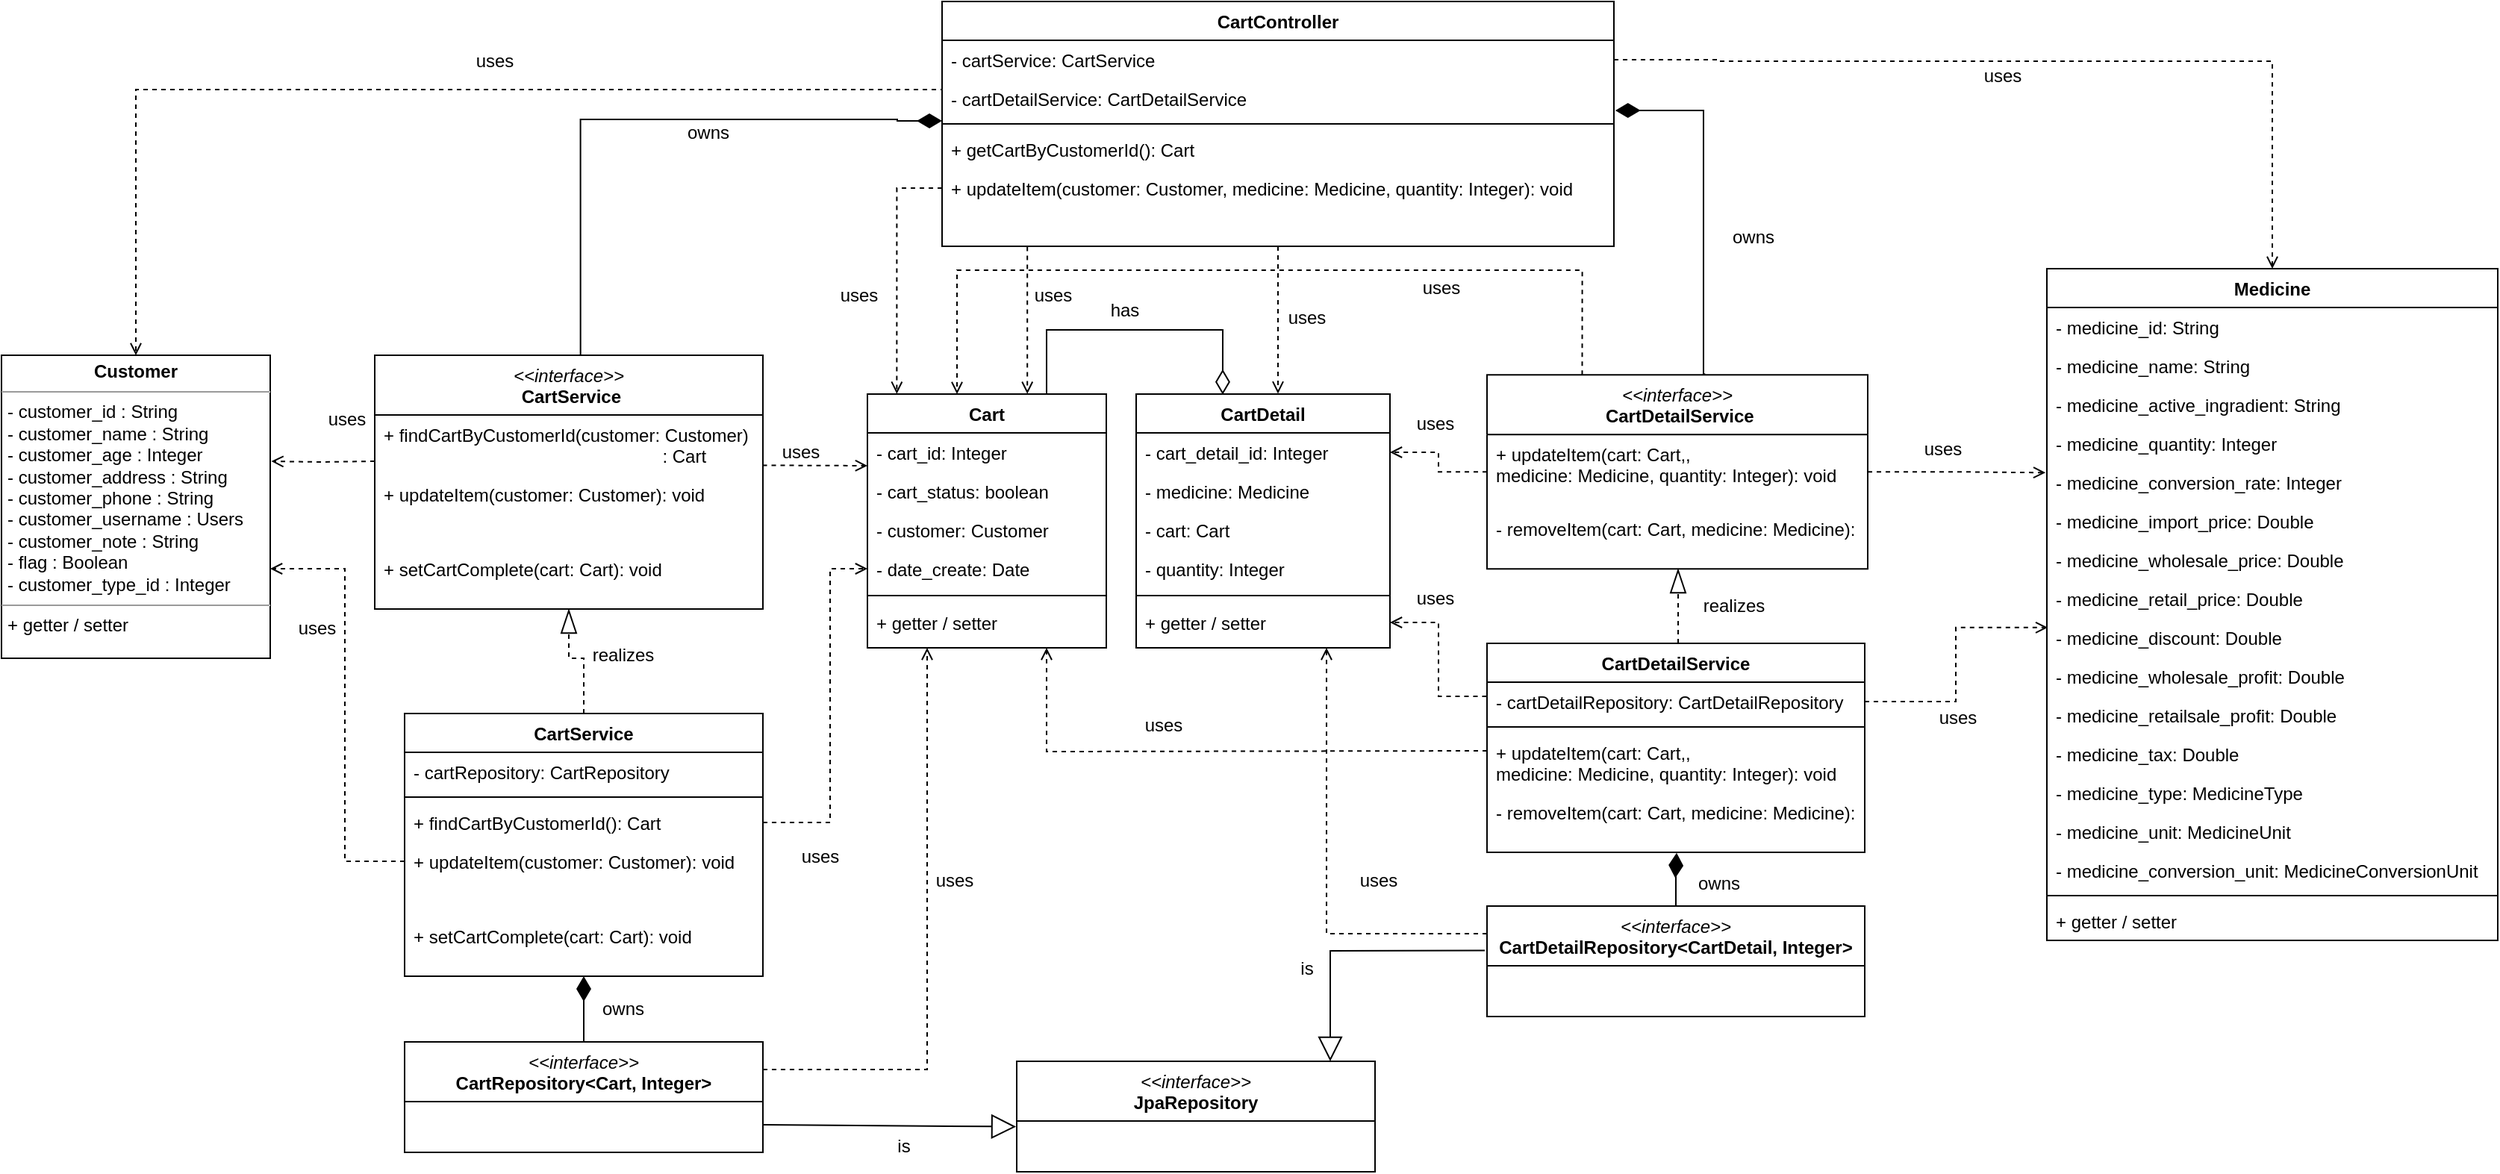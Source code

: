 <mxfile version="19.0.3" type="device" pages="3"><diagram id="C5RBs43oDa-KdzZeNtuy" name="cart"><mxGraphModel dx="1278" dy="659" grid="1" gridSize="10" guides="1" tooltips="1" connect="1" arrows="1" fold="1" page="1" pageScale="1" pageWidth="827" pageHeight="1169" math="0" shadow="0"><root><mxCell id="WIyWlLk6GJQsqaUBKTNV-0"/><mxCell id="WIyWlLk6GJQsqaUBKTNV-1" parent="WIyWlLk6GJQsqaUBKTNV-0"/><mxCell id="zkfFHV4jXpPFQw0GAbJ--17" value="Medicine" style="swimlane;fontStyle=1;align=center;verticalAlign=top;childLayout=stackLayout;horizontal=1;startSize=26;horizontalStack=0;resizeParent=1;resizeLast=0;collapsible=1;marginBottom=0;rounded=0;shadow=0;strokeWidth=1;" parent="WIyWlLk6GJQsqaUBKTNV-1" vertex="1"><mxGeometry x="1390" y="229" width="302" height="450" as="geometry"><mxRectangle x="550" y="140" width="160" height="26" as="alternateBounds"/></mxGeometry></mxCell><mxCell id="zkfFHV4jXpPFQw0GAbJ--18" value="- medicine_id: String" style="text;align=left;verticalAlign=top;spacingLeft=4;spacingRight=4;overflow=hidden;rotatable=0;points=[[0,0.5],[1,0.5]];portConstraint=eastwest;" parent="zkfFHV4jXpPFQw0GAbJ--17" vertex="1"><mxGeometry y="26" width="302" height="26" as="geometry"/></mxCell><mxCell id="zkfFHV4jXpPFQw0GAbJ--19" value="- medicine_name: String" style="text;align=left;verticalAlign=top;spacingLeft=4;spacingRight=4;overflow=hidden;rotatable=0;points=[[0,0.5],[1,0.5]];portConstraint=eastwest;rounded=0;shadow=0;html=0;" parent="zkfFHV4jXpPFQw0GAbJ--17" vertex="1"><mxGeometry y="52" width="302" height="26" as="geometry"/></mxCell><mxCell id="zkfFHV4jXpPFQw0GAbJ--20" value="- medicine_active_ingradient: String&#10;" style="text;align=left;verticalAlign=top;spacingLeft=4;spacingRight=4;overflow=hidden;rotatable=0;points=[[0,0.5],[1,0.5]];portConstraint=eastwest;rounded=0;shadow=0;html=0;" parent="zkfFHV4jXpPFQw0GAbJ--17" vertex="1"><mxGeometry y="78" width="302" height="26" as="geometry"/></mxCell><mxCell id="zkfFHV4jXpPFQw0GAbJ--21" value="- medicine_quantity: Integer" style="text;align=left;verticalAlign=top;spacingLeft=4;spacingRight=4;overflow=hidden;rotatable=0;points=[[0,0.5],[1,0.5]];portConstraint=eastwest;rounded=0;shadow=0;html=0;" parent="zkfFHV4jXpPFQw0GAbJ--17" vertex="1"><mxGeometry y="104" width="302" height="26" as="geometry"/></mxCell><mxCell id="Neq8nVU7ETgye7S_UbwS-21" value="- medicine_conversion_rate: Integer" style="text;align=left;verticalAlign=top;spacingLeft=4;spacingRight=4;overflow=hidden;rotatable=0;points=[[0,0.5],[1,0.5]];portConstraint=eastwest;rounded=0;shadow=0;html=0;" parent="zkfFHV4jXpPFQw0GAbJ--17" vertex="1"><mxGeometry y="130" width="302" height="26" as="geometry"/></mxCell><mxCell id="Neq8nVU7ETgye7S_UbwS-12" value="- medicine_import_price: Double" style="text;align=left;verticalAlign=top;spacingLeft=4;spacingRight=4;overflow=hidden;rotatable=0;points=[[0,0.5],[1,0.5]];portConstraint=eastwest;rounded=0;shadow=0;html=0;" parent="zkfFHV4jXpPFQw0GAbJ--17" vertex="1"><mxGeometry y="156" width="302" height="26" as="geometry"/></mxCell><mxCell id="Neq8nVU7ETgye7S_UbwS-13" value="- medicine_wholesale_price: Double" style="text;align=left;verticalAlign=top;spacingLeft=4;spacingRight=4;overflow=hidden;rotatable=0;points=[[0,0.5],[1,0.5]];portConstraint=eastwest;rounded=0;shadow=0;html=0;" parent="zkfFHV4jXpPFQw0GAbJ--17" vertex="1"><mxGeometry y="182" width="302" height="26" as="geometry"/></mxCell><mxCell id="zkfFHV4jXpPFQw0GAbJ--22" value="- medicine_retail_price: Double" style="text;align=left;verticalAlign=top;spacingLeft=4;spacingRight=4;overflow=hidden;rotatable=0;points=[[0,0.5],[1,0.5]];portConstraint=eastwest;rounded=0;shadow=0;html=0;" parent="zkfFHV4jXpPFQw0GAbJ--17" vertex="1"><mxGeometry y="208" width="302" height="26" as="geometry"/></mxCell><mxCell id="Neq8nVU7ETgye7S_UbwS-14" value="- medicine_discount: Double" style="text;align=left;verticalAlign=top;spacingLeft=4;spacingRight=4;overflow=hidden;rotatable=0;points=[[0,0.5],[1,0.5]];portConstraint=eastwest;rounded=0;shadow=0;html=0;" parent="zkfFHV4jXpPFQw0GAbJ--17" vertex="1"><mxGeometry y="234" width="302" height="26" as="geometry"/></mxCell><mxCell id="Neq8nVU7ETgye7S_UbwS-15" value="- medicine_wholesale_profit: Double" style="text;align=left;verticalAlign=top;spacingLeft=4;spacingRight=4;overflow=hidden;rotatable=0;points=[[0,0.5],[1,0.5]];portConstraint=eastwest;rounded=0;shadow=0;html=0;" parent="zkfFHV4jXpPFQw0GAbJ--17" vertex="1"><mxGeometry y="260" width="302" height="26" as="geometry"/></mxCell><mxCell id="Neq8nVU7ETgye7S_UbwS-16" value="- medicine_retailsale_profit: Double" style="text;align=left;verticalAlign=top;spacingLeft=4;spacingRight=4;overflow=hidden;rotatable=0;points=[[0,0.5],[1,0.5]];portConstraint=eastwest;rounded=0;shadow=0;html=0;" parent="zkfFHV4jXpPFQw0GAbJ--17" vertex="1"><mxGeometry y="286" width="302" height="26" as="geometry"/></mxCell><mxCell id="Neq8nVU7ETgye7S_UbwS-17" value="- medicine_tax: Double" style="text;align=left;verticalAlign=top;spacingLeft=4;spacingRight=4;overflow=hidden;rotatable=0;points=[[0,0.5],[1,0.5]];portConstraint=eastwest;rounded=0;shadow=0;html=0;" parent="zkfFHV4jXpPFQw0GAbJ--17" vertex="1"><mxGeometry y="312" width="302" height="26" as="geometry"/></mxCell><mxCell id="Neq8nVU7ETgye7S_UbwS-18" value="- medicine_type: MedicineType" style="text;align=left;verticalAlign=top;spacingLeft=4;spacingRight=4;overflow=hidden;rotatable=0;points=[[0,0.5],[1,0.5]];portConstraint=eastwest;rounded=0;shadow=0;html=0;" parent="zkfFHV4jXpPFQw0GAbJ--17" vertex="1"><mxGeometry y="338" width="302" height="26" as="geometry"/></mxCell><mxCell id="Neq8nVU7ETgye7S_UbwS-19" value="- medicine_unit: MedicineUnit" style="text;align=left;verticalAlign=top;spacingLeft=4;spacingRight=4;overflow=hidden;rotatable=0;points=[[0,0.5],[1,0.5]];portConstraint=eastwest;rounded=0;shadow=0;html=0;" parent="zkfFHV4jXpPFQw0GAbJ--17" vertex="1"><mxGeometry y="364" width="302" height="26" as="geometry"/></mxCell><mxCell id="Neq8nVU7ETgye7S_UbwS-20" value="- medicine_conversion_unit: MedicineConversionUnit" style="text;align=left;verticalAlign=top;spacingLeft=4;spacingRight=4;overflow=hidden;rotatable=0;points=[[0,0.5],[1,0.5]];portConstraint=eastwest;rounded=0;shadow=0;html=0;" parent="zkfFHV4jXpPFQw0GAbJ--17" vertex="1"><mxGeometry y="390" width="302" height="26" as="geometry"/></mxCell><mxCell id="zkfFHV4jXpPFQw0GAbJ--23" value="" style="line;html=1;strokeWidth=1;align=left;verticalAlign=middle;spacingTop=-1;spacingLeft=3;spacingRight=3;rotatable=0;labelPosition=right;points=[];portConstraint=eastwest;" parent="zkfFHV4jXpPFQw0GAbJ--17" vertex="1"><mxGeometry y="416" width="302" height="8" as="geometry"/></mxCell><mxCell id="zkfFHV4jXpPFQw0GAbJ--24" value="+ getter / setter" style="text;align=left;verticalAlign=top;spacingLeft=4;spacingRight=4;overflow=hidden;rotatable=0;points=[[0,0.5],[1,0.5]];portConstraint=eastwest;" parent="zkfFHV4jXpPFQw0GAbJ--17" vertex="1"><mxGeometry y="424" width="302" height="26" as="geometry"/></mxCell><mxCell id="Neq8nVU7ETgye7S_UbwS-44" value="&amp;lt;&amp;lt;interface&amp;gt;&amp;gt;&lt;br&gt;&lt;span style=&quot;font-style: normal; text-align: left;&quot;&gt;&lt;b&gt;JpaRepository&lt;/b&gt;&lt;/span&gt;" style="swimlane;fontStyle=2;align=center;verticalAlign=top;childLayout=stackLayout;horizontal=1;startSize=40;horizontalStack=0;resizeParent=1;resizeLast=0;collapsible=1;marginBottom=0;rounded=0;shadow=0;strokeWidth=1;whiteSpace=wrap;html=1;" parent="WIyWlLk6GJQsqaUBKTNV-1" vertex="1"><mxGeometry x="700" y="760" width="240" height="74" as="geometry"><mxRectangle x="130" y="380" width="160" height="26" as="alternateBounds"/></mxGeometry></mxCell><mxCell id="ldk2cq6FbmcO4XiqEsHi-113" style="edgeStyle=orthogonalEdgeStyle;rounded=0;orthogonalLoop=1;jettySize=auto;html=1;exitX=0.75;exitY=0;exitDx=0;exitDy=0;shadow=0;startArrow=none;startFill=0;endArrow=diamondThin;endFill=0;endSize=14;entryX=0.341;entryY=0.002;entryDx=0;entryDy=0;entryPerimeter=0;" parent="WIyWlLk6GJQsqaUBKTNV-1" source="ldk2cq6FbmcO4XiqEsHi-1" target="ldk2cq6FbmcO4XiqEsHi-49" edge="1"><mxGeometry relative="1" as="geometry"><mxPoint x="838" y="310" as="targetPoint"/><Array as="points"><mxPoint x="720" y="270"/><mxPoint x="838" y="270"/></Array></mxGeometry></mxCell><mxCell id="ldk2cq6FbmcO4XiqEsHi-1" value="Cart" style="swimlane;fontStyle=1;align=center;verticalAlign=top;childLayout=stackLayout;horizontal=1;startSize=26;horizontalStack=0;resizeParent=1;resizeLast=0;collapsible=1;marginBottom=0;rounded=0;shadow=0;strokeWidth=1;" parent="WIyWlLk6GJQsqaUBKTNV-1" vertex="1"><mxGeometry x="600" y="313" width="160" height="170" as="geometry"><mxRectangle x="550" y="140" width="160" height="26" as="alternateBounds"/></mxGeometry></mxCell><mxCell id="ldk2cq6FbmcO4XiqEsHi-2" value="- cart_id: Integer" style="text;align=left;verticalAlign=top;spacingLeft=4;spacingRight=4;overflow=hidden;rotatable=0;points=[[0,0.5],[1,0.5]];portConstraint=eastwest;" parent="ldk2cq6FbmcO4XiqEsHi-1" vertex="1"><mxGeometry y="26" width="160" height="26" as="geometry"/></mxCell><mxCell id="ldk2cq6FbmcO4XiqEsHi-3" value="- cart_status: boolean" style="text;align=left;verticalAlign=top;spacingLeft=4;spacingRight=4;overflow=hidden;rotatable=0;points=[[0,0.5],[1,0.5]];portConstraint=eastwest;rounded=0;shadow=0;html=0;" parent="ldk2cq6FbmcO4XiqEsHi-1" vertex="1"><mxGeometry y="52" width="160" height="26" as="geometry"/></mxCell><mxCell id="ldk2cq6FbmcO4XiqEsHi-5" value="- customer: Customer" style="text;align=left;verticalAlign=top;spacingLeft=4;spacingRight=4;overflow=hidden;rotatable=0;points=[[0,0.5],[1,0.5]];portConstraint=eastwest;rounded=0;shadow=0;html=0;" parent="ldk2cq6FbmcO4XiqEsHi-1" vertex="1"><mxGeometry y="78" width="160" height="26" as="geometry"/></mxCell><mxCell id="ldk2cq6FbmcO4XiqEsHi-48" value="- date_create: Date" style="text;align=left;verticalAlign=top;spacingLeft=4;spacingRight=4;overflow=hidden;rotatable=0;points=[[0,0.5],[1,0.5]];portConstraint=eastwest;rounded=0;shadow=0;html=0;" parent="ldk2cq6FbmcO4XiqEsHi-1" vertex="1"><mxGeometry y="104" width="160" height="26" as="geometry"/></mxCell><mxCell id="ldk2cq6FbmcO4XiqEsHi-17" value="" style="line;html=1;strokeWidth=1;align=left;verticalAlign=middle;spacingTop=-1;spacingLeft=3;spacingRight=3;rotatable=0;labelPosition=right;points=[];portConstraint=eastwest;" parent="ldk2cq6FbmcO4XiqEsHi-1" vertex="1"><mxGeometry y="130" width="160" height="10" as="geometry"/></mxCell><mxCell id="ldk2cq6FbmcO4XiqEsHi-18" value="+ getter / setter" style="text;align=left;verticalAlign=top;spacingLeft=4;spacingRight=4;overflow=hidden;rotatable=0;points=[[0,0.5],[1,0.5]];portConstraint=eastwest;" parent="ldk2cq6FbmcO4XiqEsHi-1" vertex="1"><mxGeometry y="140" width="160" height="26" as="geometry"/></mxCell><mxCell id="ldk2cq6FbmcO4XiqEsHi-19" value="CartController" style="swimlane;fontStyle=1;align=center;verticalAlign=top;childLayout=stackLayout;horizontal=1;startSize=26;horizontalStack=0;resizeParent=1;resizeLast=0;collapsible=1;marginBottom=0;rounded=0;shadow=0;strokeWidth=1;" parent="WIyWlLk6GJQsqaUBKTNV-1" vertex="1"><mxGeometry x="650" y="50" width="450" height="164" as="geometry"><mxRectangle x="230" y="140" width="160" height="26" as="alternateBounds"/></mxGeometry></mxCell><mxCell id="ldk2cq6FbmcO4XiqEsHi-20" value="- cartService: CartService" style="text;align=left;verticalAlign=top;spacingLeft=4;spacingRight=4;overflow=hidden;rotatable=0;points=[[0,0.5],[1,0.5]];portConstraint=eastwest;" parent="ldk2cq6FbmcO4XiqEsHi-19" vertex="1"><mxGeometry y="26" width="450" height="26" as="geometry"/></mxCell><mxCell id="ldk2cq6FbmcO4XiqEsHi-56" value="- cartDetailService: CartDetailService" style="text;align=left;verticalAlign=top;spacingLeft=4;spacingRight=4;overflow=hidden;rotatable=0;points=[[0,0.5],[1,0.5]];portConstraint=eastwest;" parent="ldk2cq6FbmcO4XiqEsHi-19" vertex="1"><mxGeometry y="52" width="450" height="26" as="geometry"/></mxCell><mxCell id="ldk2cq6FbmcO4XiqEsHi-21" value="" style="line;html=1;strokeWidth=1;align=left;verticalAlign=middle;spacingTop=-1;spacingLeft=3;spacingRight=3;rotatable=0;labelPosition=right;points=[];portConstraint=eastwest;" parent="ldk2cq6FbmcO4XiqEsHi-19" vertex="1"><mxGeometry y="78" width="450" height="8" as="geometry"/></mxCell><mxCell id="ldk2cq6FbmcO4XiqEsHi-22" value="+ getCartByCustomerId(): Cart" style="text;align=left;verticalAlign=top;spacingLeft=4;spacingRight=4;overflow=hidden;rotatable=0;points=[[0,0.5],[1,0.5]];portConstraint=eastwest;" parent="ldk2cq6FbmcO4XiqEsHi-19" vertex="1"><mxGeometry y="86" width="450" height="26" as="geometry"/></mxCell><mxCell id="ldk2cq6FbmcO4XiqEsHi-57" value="+ updateItem(customer: Customer, medicine: Medicine, quantity: Integer): void" style="text;align=left;verticalAlign=top;spacingLeft=4;spacingRight=4;overflow=hidden;rotatable=0;points=[[0,0.5],[1,0.5]];portConstraint=eastwest;" parent="ldk2cq6FbmcO4XiqEsHi-19" vertex="1"><mxGeometry y="112" width="450" height="26" as="geometry"/></mxCell><mxCell id="ldk2cq6FbmcO4XiqEsHi-23" value="&amp;lt;&amp;lt;interface&amp;gt;&amp;gt;&lt;br&gt;&lt;span style=&quot;font-style: normal;&quot;&gt;&lt;b&gt;&amp;nbsp;&lt;/b&gt;&lt;/span&gt;&lt;span style=&quot;font-style: normal; text-align: left;&quot;&gt;&lt;b&gt;CartService&lt;/b&gt;&lt;/span&gt;" style="swimlane;fontStyle=2;align=center;verticalAlign=top;childLayout=stackLayout;horizontal=1;startSize=40;horizontalStack=0;resizeParent=1;resizeLast=0;collapsible=1;marginBottom=0;rounded=0;shadow=0;strokeWidth=1;whiteSpace=wrap;html=1;" parent="WIyWlLk6GJQsqaUBKTNV-1" vertex="1"><mxGeometry x="270" y="287" width="260" height="170" as="geometry"><mxRectangle x="130" y="380" width="160" height="26" as="alternateBounds"/></mxGeometry></mxCell><mxCell id="ldk2cq6FbmcO4XiqEsHi-24" value="+ findCartByCustomerId(customer: Customer)&#10;                                                        : Cart" style="text;align=left;verticalAlign=top;spacingLeft=4;spacingRight=4;overflow=hidden;rotatable=0;points=[[0,0.5],[1,0.5]];portConstraint=eastwest;" parent="ldk2cq6FbmcO4XiqEsHi-23" vertex="1"><mxGeometry y="40" width="260" height="40" as="geometry"/></mxCell><mxCell id="2oCynJnPHhP8AabnDaK5-1" value="+ updateItem(customer: Customer): void" style="text;align=left;verticalAlign=top;spacingLeft=4;spacingRight=4;overflow=hidden;rotatable=0;points=[[0,0.5],[1,0.5]];portConstraint=eastwest;" parent="ldk2cq6FbmcO4XiqEsHi-23" vertex="1"><mxGeometry y="80" width="260" height="50" as="geometry"/></mxCell><mxCell id="2oCynJnPHhP8AabnDaK5-0" value="+ setCartComplete(cart: Cart): void" style="text;align=left;verticalAlign=top;spacingLeft=4;spacingRight=4;overflow=hidden;rotatable=0;points=[[0,0.5],[1,0.5]];portConstraint=eastwest;" parent="ldk2cq6FbmcO4XiqEsHi-23" vertex="1"><mxGeometry y="130" width="260" height="40" as="geometry"/></mxCell><mxCell id="ldk2cq6FbmcO4XiqEsHi-25" value="" style="endArrow=diamondThin;endFill=1;shadow=0;strokeWidth=1;rounded=0;edgeStyle=orthogonalEdgeStyle;elbow=vertical;endSize=14;exitX=0.491;exitY=0.002;exitDx=0;exitDy=0;exitPerimeter=0;" parent="WIyWlLk6GJQsqaUBKTNV-1" edge="1"><mxGeometry width="160" relative="1" as="geometry"><mxPoint x="407.84" y="287.184" as="sourcePoint"/><mxPoint x="650" y="130" as="targetPoint"/><Array as="points"><mxPoint x="408" y="129"/><mxPoint x="620" y="129"/><mxPoint x="620" y="130"/></Array></mxGeometry></mxCell><mxCell id="ldk2cq6FbmcO4XiqEsHi-26" value="CartService" style="swimlane;fontStyle=1;align=center;verticalAlign=top;childLayout=stackLayout;horizontal=1;startSize=26;horizontalStack=0;resizeParent=1;resizeLast=0;collapsible=1;marginBottom=0;rounded=0;shadow=0;strokeWidth=1;" parent="WIyWlLk6GJQsqaUBKTNV-1" vertex="1"><mxGeometry x="290" y="527" width="240" height="176" as="geometry"><mxRectangle x="230" y="140" width="160" height="26" as="alternateBounds"/></mxGeometry></mxCell><mxCell id="ldk2cq6FbmcO4XiqEsHi-27" value="- cartRepository: CartRepository" style="text;align=left;verticalAlign=top;spacingLeft=4;spacingRight=4;overflow=hidden;rotatable=0;points=[[0,0.5],[1,0.5]];portConstraint=eastwest;" parent="ldk2cq6FbmcO4XiqEsHi-26" vertex="1"><mxGeometry y="26" width="240" height="26" as="geometry"/></mxCell><mxCell id="ldk2cq6FbmcO4XiqEsHi-28" value="" style="line;html=1;strokeWidth=1;align=left;verticalAlign=middle;spacingTop=-1;spacingLeft=3;spacingRight=3;rotatable=0;labelPosition=right;points=[];portConstraint=eastwest;" parent="ldk2cq6FbmcO4XiqEsHi-26" vertex="1"><mxGeometry y="52" width="240" height="8" as="geometry"/></mxCell><mxCell id="ldk2cq6FbmcO4XiqEsHi-29" value="+ findCartByCustomerId(): Cart" style="text;align=left;verticalAlign=top;spacingLeft=4;spacingRight=4;overflow=hidden;rotatable=0;points=[[0,0.5],[1,0.5]];portConstraint=eastwest;" parent="ldk2cq6FbmcO4XiqEsHi-26" vertex="1"><mxGeometry y="60" width="240" height="26" as="geometry"/></mxCell><mxCell id="qL1YPsWFfUEbCPbR3ZrB-1" value="+ updateItem(customer: Customer): void" style="text;align=left;verticalAlign=top;spacingLeft=4;spacingRight=4;overflow=hidden;rotatable=0;points=[[0,0.5],[1,0.5]];portConstraint=eastwest;" vertex="1" parent="ldk2cq6FbmcO4XiqEsHi-26"><mxGeometry y="86" width="240" height="50" as="geometry"/></mxCell><mxCell id="2oCynJnPHhP8AabnDaK5-2" value="+ setCartComplete(cart: Cart): void" style="text;align=left;verticalAlign=top;spacingLeft=4;spacingRight=4;overflow=hidden;rotatable=0;points=[[0,0.5],[1,0.5]];portConstraint=eastwest;" parent="ldk2cq6FbmcO4XiqEsHi-26" vertex="1"><mxGeometry y="136" width="240" height="40" as="geometry"/></mxCell><mxCell id="ldk2cq6FbmcO4XiqEsHi-30" value="owns" style="text;html=1;resizable=0;points=[];;align=center;verticalAlign=middle;labelBackgroundColor=none;rounded=0;shadow=0;strokeWidth=1;fontSize=12;" parent="WIyWlLk6GJQsqaUBKTNV-1" vertex="1" connectable="0"><mxGeometry x="500.003" y="179.996" as="geometry"><mxPoint x="-7" y="-42" as="offset"/></mxGeometry></mxCell><mxCell id="ldk2cq6FbmcO4XiqEsHi-31" value="" style="endArrow=blockThin;endFill=0;shadow=0;strokeWidth=1;rounded=0;edgeStyle=elbowEdgeStyle;elbow=vertical;endSize=14;entryX=0.5;entryY=1;entryDx=0;entryDy=0;exitX=0.5;exitY=0;exitDx=0;exitDy=0;dashed=1;" parent="WIyWlLk6GJQsqaUBKTNV-1" source="ldk2cq6FbmcO4XiqEsHi-26" target="ldk2cq6FbmcO4XiqEsHi-23" edge="1"><mxGeometry width="160" relative="1" as="geometry"><mxPoint x="411" y="447" as="sourcePoint"/><mxPoint x="410.71" y="417" as="targetPoint"/><Array as="points"><mxPoint x="410" y="490"/></Array></mxGeometry></mxCell><mxCell id="ldk2cq6FbmcO4XiqEsHi-32" value="realizes" style="text;html=1;resizable=0;points=[];;align=center;verticalAlign=middle;labelBackgroundColor=none;rounded=0;shadow=0;strokeWidth=1;fontSize=12;" parent="WIyWlLk6GJQsqaUBKTNV-1" vertex="1" connectable="0"><mxGeometry x="436.003" y="482.996" as="geometry"><mxPoint y="5" as="offset"/></mxGeometry></mxCell><mxCell id="ldk2cq6FbmcO4XiqEsHi-109" style="edgeStyle=orthogonalEdgeStyle;rounded=0;orthogonalLoop=1;jettySize=auto;html=1;exitX=1;exitY=0.25;exitDx=0;exitDy=0;entryX=0.25;entryY=1;entryDx=0;entryDy=0;shadow=0;startArrow=none;startFill=0;endArrow=open;endFill=1;endSize=6;strokeWidth=1;dashed=1;" parent="WIyWlLk6GJQsqaUBKTNV-1" source="ldk2cq6FbmcO4XiqEsHi-33" target="ldk2cq6FbmcO4XiqEsHi-1" edge="1"><mxGeometry relative="1" as="geometry"/></mxCell><mxCell id="ldk2cq6FbmcO4XiqEsHi-33" value="&amp;lt;&amp;lt;interface&amp;gt;&amp;gt;&lt;br&gt;&lt;span style=&quot;font-style: normal; text-align: left;&quot;&gt;&lt;b&gt;CartRepository&amp;lt;Cart, Integer&amp;gt;&lt;/b&gt;&lt;/span&gt;" style="swimlane;fontStyle=2;align=center;verticalAlign=top;childLayout=stackLayout;horizontal=1;startSize=40;horizontalStack=0;resizeParent=1;resizeLast=0;collapsible=1;marginBottom=0;rounded=0;shadow=0;strokeWidth=1;whiteSpace=wrap;html=1;" parent="WIyWlLk6GJQsqaUBKTNV-1" vertex="1"><mxGeometry x="290" y="747" width="240" height="74" as="geometry"><mxRectangle x="130" y="380" width="160" height="26" as="alternateBounds"/></mxGeometry></mxCell><mxCell id="ldk2cq6FbmcO4XiqEsHi-34" value="" style="endArrow=diamondThin;endFill=1;shadow=0;strokeWidth=1;rounded=0;edgeStyle=elbowEdgeStyle;elbow=vertical;endSize=14;exitX=0.5;exitY=0;exitDx=0;exitDy=0;entryX=0.5;entryY=1;entryDx=0;entryDy=0;" parent="WIyWlLk6GJQsqaUBKTNV-1" source="ldk2cq6FbmcO4XiqEsHi-33" target="ldk2cq6FbmcO4XiqEsHi-26" edge="1"><mxGeometry width="160" relative="1" as="geometry"><mxPoint x="395.21" y="615" as="sourcePoint"/><mxPoint x="395.5" y="573" as="targetPoint"/></mxGeometry></mxCell><mxCell id="ldk2cq6FbmcO4XiqEsHi-35" value="owns" style="text;html=1;resizable=0;points=[];;align=center;verticalAlign=middle;labelBackgroundColor=none;rounded=0;shadow=0;strokeWidth=1;fontSize=12;" parent="WIyWlLk6GJQsqaUBKTNV-1" vertex="1" connectable="0"><mxGeometry x="436.003" y="719.996" as="geometry"><mxPoint y="5" as="offset"/></mxGeometry></mxCell><mxCell id="ldk2cq6FbmcO4XiqEsHi-49" value="CartDetail" style="swimlane;fontStyle=1;align=center;verticalAlign=top;childLayout=stackLayout;horizontal=1;startSize=26;horizontalStack=0;resizeParent=1;resizeLast=0;collapsible=1;marginBottom=0;rounded=0;shadow=0;strokeWidth=1;" parent="WIyWlLk6GJQsqaUBKTNV-1" vertex="1"><mxGeometry x="780" y="313" width="170" height="170" as="geometry"><mxRectangle x="550" y="140" width="160" height="26" as="alternateBounds"/></mxGeometry></mxCell><mxCell id="ldk2cq6FbmcO4XiqEsHi-50" value="- cart_detail_id: Integer" style="text;align=left;verticalAlign=top;spacingLeft=4;spacingRight=4;overflow=hidden;rotatable=0;points=[[0,0.5],[1,0.5]];portConstraint=eastwest;" parent="ldk2cq6FbmcO4XiqEsHi-49" vertex="1"><mxGeometry y="26" width="170" height="26" as="geometry"/></mxCell><mxCell id="ldk2cq6FbmcO4XiqEsHi-51" value="- medicine: Medicine" style="text;align=left;verticalAlign=top;spacingLeft=4;spacingRight=4;overflow=hidden;rotatable=0;points=[[0,0.5],[1,0.5]];portConstraint=eastwest;rounded=0;shadow=0;html=0;" parent="ldk2cq6FbmcO4XiqEsHi-49" vertex="1"><mxGeometry y="52" width="170" height="26" as="geometry"/></mxCell><mxCell id="ldk2cq6FbmcO4XiqEsHi-52" value="- cart: Cart" style="text;align=left;verticalAlign=top;spacingLeft=4;spacingRight=4;overflow=hidden;rotatable=0;points=[[0,0.5],[1,0.5]];portConstraint=eastwest;rounded=0;shadow=0;html=0;" parent="ldk2cq6FbmcO4XiqEsHi-49" vertex="1"><mxGeometry y="78" width="170" height="26" as="geometry"/></mxCell><mxCell id="ldk2cq6FbmcO4XiqEsHi-53" value="- quantity: Integer" style="text;align=left;verticalAlign=top;spacingLeft=4;spacingRight=4;overflow=hidden;rotatable=0;points=[[0,0.5],[1,0.5]];portConstraint=eastwest;rounded=0;shadow=0;html=0;" parent="ldk2cq6FbmcO4XiqEsHi-49" vertex="1"><mxGeometry y="104" width="170" height="26" as="geometry"/></mxCell><mxCell id="ldk2cq6FbmcO4XiqEsHi-54" value="" style="line;html=1;strokeWidth=1;align=left;verticalAlign=middle;spacingTop=-1;spacingLeft=3;spacingRight=3;rotatable=0;labelPosition=right;points=[];portConstraint=eastwest;" parent="ldk2cq6FbmcO4XiqEsHi-49" vertex="1"><mxGeometry y="130" width="170" height="10" as="geometry"/></mxCell><mxCell id="ldk2cq6FbmcO4XiqEsHi-55" value="+ getter / setter" style="text;align=left;verticalAlign=top;spacingLeft=4;spacingRight=4;overflow=hidden;rotatable=0;points=[[0,0.5],[1,0.5]];portConstraint=eastwest;" parent="ldk2cq6FbmcO4XiqEsHi-49" vertex="1"><mxGeometry y="140" width="170" height="26" as="geometry"/></mxCell><mxCell id="ldk2cq6FbmcO4XiqEsHi-116" style="edgeStyle=orthogonalEdgeStyle;rounded=0;orthogonalLoop=1;jettySize=auto;html=1;exitX=0.25;exitY=0;exitDx=0;exitDy=0;shadow=0;startArrow=none;startFill=0;endArrow=open;endFill=1;endSize=6;strokeWidth=1;dashed=1;" parent="WIyWlLk6GJQsqaUBKTNV-1" source="ldk2cq6FbmcO4XiqEsHi-58" target="ldk2cq6FbmcO4XiqEsHi-1" edge="1"><mxGeometry relative="1" as="geometry"><mxPoint x="660" y="300" as="targetPoint"/><Array as="points"><mxPoint x="1079" y="230"/><mxPoint x="660" y="230"/></Array></mxGeometry></mxCell><mxCell id="ldk2cq6FbmcO4XiqEsHi-58" value="&amp;lt;&amp;lt;interface&amp;gt;&amp;gt;&lt;br&gt;&lt;span style=&quot;font-style: normal;&quot;&gt;&lt;b&gt;&amp;nbsp;&lt;/b&gt;&lt;/span&gt;&lt;span style=&quot;font-style: normal; text-align: left;&quot;&gt;&lt;b&gt;CartDetailService&lt;/b&gt;&lt;/span&gt;" style="swimlane;fontStyle=2;align=center;verticalAlign=top;childLayout=stackLayout;horizontal=1;startSize=40;horizontalStack=0;resizeParent=1;resizeLast=0;collapsible=1;marginBottom=0;rounded=0;shadow=0;strokeWidth=1;whiteSpace=wrap;html=1;" parent="WIyWlLk6GJQsqaUBKTNV-1" vertex="1"><mxGeometry x="1015" y="300.14" width="255" height="130" as="geometry"><mxRectangle x="130" y="380" width="160" height="26" as="alternateBounds"/></mxGeometry></mxCell><mxCell id="ldk2cq6FbmcO4XiqEsHi-59" value="+ updateItem(cart: Cart,, &#10;medicine: Medicine, quantity: Integer): void" style="text;align=left;verticalAlign=top;spacingLeft=4;spacingRight=4;overflow=hidden;rotatable=0;points=[[0,0.5],[1,0.5]];portConstraint=eastwest;" parent="ldk2cq6FbmcO4XiqEsHi-58" vertex="1"><mxGeometry y="40" width="255" height="50" as="geometry"/></mxCell><mxCell id="1cJa1LMAWe8DZIdwKEoq-13" value="- removeItem(cart: Cart, medicine: Medicine): void" style="text;align=left;verticalAlign=top;spacingLeft=4;spacingRight=4;overflow=hidden;rotatable=0;points=[[0,0.5],[1,0.5]];portConstraint=eastwest;" parent="ldk2cq6FbmcO4XiqEsHi-58" vertex="1"><mxGeometry y="90" width="255" height="40" as="geometry"/></mxCell><mxCell id="ldk2cq6FbmcO4XiqEsHi-60" value="CartDetailService" style="swimlane;fontStyle=1;align=center;verticalAlign=top;childLayout=stackLayout;horizontal=1;startSize=26;horizontalStack=0;resizeParent=1;resizeLast=0;collapsible=1;marginBottom=0;rounded=0;shadow=0;strokeWidth=1;" parent="WIyWlLk6GJQsqaUBKTNV-1" vertex="1"><mxGeometry x="1015" y="480" width="253" height="140" as="geometry"><mxRectangle x="230" y="140" width="160" height="26" as="alternateBounds"/></mxGeometry></mxCell><mxCell id="ldk2cq6FbmcO4XiqEsHi-61" value="- cartDetailRepository: CartDetailRepository" style="text;align=left;verticalAlign=top;spacingLeft=4;spacingRight=4;overflow=hidden;rotatable=0;points=[[0,0.5],[1,0.5]];portConstraint=eastwest;" parent="ldk2cq6FbmcO4XiqEsHi-60" vertex="1"><mxGeometry y="26" width="253" height="26" as="geometry"/></mxCell><mxCell id="ldk2cq6FbmcO4XiqEsHi-62" value="" style="line;html=1;strokeWidth=1;align=left;verticalAlign=middle;spacingTop=-1;spacingLeft=3;spacingRight=3;rotatable=0;labelPosition=right;points=[];portConstraint=eastwest;" parent="ldk2cq6FbmcO4XiqEsHi-60" vertex="1"><mxGeometry y="52" width="253" height="8" as="geometry"/></mxCell><mxCell id="ldk2cq6FbmcO4XiqEsHi-63" value="+ updateItem(cart: Cart,,&#10;medicine: Medicine, quantity: Integer): void" style="text;align=left;verticalAlign=top;spacingLeft=4;spacingRight=4;overflow=hidden;rotatable=0;points=[[0,0.5],[1,0.5]];portConstraint=eastwest;" parent="ldk2cq6FbmcO4XiqEsHi-60" vertex="1"><mxGeometry y="60" width="253" height="40" as="geometry"/></mxCell><mxCell id="ldk2cq6FbmcO4XiqEsHi-78" value="- removeItem(cart: Cart, medicine: Medicine): void" style="text;align=left;verticalAlign=top;spacingLeft=4;spacingRight=4;overflow=hidden;rotatable=0;points=[[0,0.5],[1,0.5]];portConstraint=eastwest;" parent="ldk2cq6FbmcO4XiqEsHi-60" vertex="1"><mxGeometry y="100" width="253" height="40" as="geometry"/></mxCell><mxCell id="ldk2cq6FbmcO4XiqEsHi-64" value="owns" style="text;html=1;resizable=0;points=[];;align=center;verticalAlign=middle;labelBackgroundColor=none;rounded=0;shadow=0;strokeWidth=1;fontSize=12;" parent="WIyWlLk6GJQsqaUBKTNV-1" vertex="1" connectable="0"><mxGeometry x="1200.003" y="249.996" as="geometry"><mxPoint x="-7" y="-42" as="offset"/></mxGeometry></mxCell><mxCell id="ldk2cq6FbmcO4XiqEsHi-65" value="" style="endArrow=blockThin;endFill=0;shadow=0;strokeWidth=1;rounded=0;edgeStyle=elbowEdgeStyle;elbow=vertical;endSize=14;exitX=0.506;exitY=0;exitDx=0;exitDy=0;exitPerimeter=0;dashed=1;" parent="WIyWlLk6GJQsqaUBKTNV-1" source="ldk2cq6FbmcO4XiqEsHi-60" edge="1"><mxGeometry width="160" relative="1" as="geometry"><mxPoint x="1142.5" y="477" as="sourcePoint"/><mxPoint x="1143" y="430" as="targetPoint"/><Array as="points"/></mxGeometry></mxCell><mxCell id="ldk2cq6FbmcO4XiqEsHi-66" value="realizes" style="text;html=1;resizable=0;points=[];;align=center;verticalAlign=middle;labelBackgroundColor=none;rounded=0;shadow=0;strokeWidth=1;fontSize=12;" parent="WIyWlLk6GJQsqaUBKTNV-1" vertex="1" connectable="0"><mxGeometry x="1180.003" y="450.006" as="geometry"><mxPoint y="5" as="offset"/></mxGeometry></mxCell><mxCell id="ldk2cq6FbmcO4XiqEsHi-106" style="edgeStyle=orthogonalEdgeStyle;rounded=0;orthogonalLoop=1;jettySize=auto;html=1;exitX=0;exitY=0.25;exitDx=0;exitDy=0;shadow=0;startArrow=none;startFill=0;endArrow=open;endFill=1;endSize=6;strokeWidth=1;dashed=1;entryX=0.75;entryY=1;entryDx=0;entryDy=0;" parent="WIyWlLk6GJQsqaUBKTNV-1" source="ldk2cq6FbmcO4XiqEsHi-67" target="ldk2cq6FbmcO4XiqEsHi-49" edge="1"><mxGeometry relative="1" as="geometry"><mxPoint x="880" y="480" as="targetPoint"/></mxGeometry></mxCell><mxCell id="ldk2cq6FbmcO4XiqEsHi-67" value="&amp;lt;&amp;lt;interface&amp;gt;&amp;gt;&lt;br&gt;&lt;span style=&quot;font-style: normal; text-align: left;&quot;&gt;&lt;b&gt;CartDetailRepository&amp;lt;CartDetail, Integer&amp;gt;&lt;/b&gt;&lt;/span&gt;" style="swimlane;fontStyle=2;align=center;verticalAlign=top;childLayout=stackLayout;horizontal=1;startSize=40;horizontalStack=0;resizeParent=1;resizeLast=0;collapsible=1;marginBottom=0;rounded=0;shadow=0;strokeWidth=1;whiteSpace=wrap;html=1;" parent="WIyWlLk6GJQsqaUBKTNV-1" vertex="1"><mxGeometry x="1015" y="656" width="253" height="74" as="geometry"><mxRectangle x="130" y="380" width="160" height="26" as="alternateBounds"/></mxGeometry></mxCell><mxCell id="ldk2cq6FbmcO4XiqEsHi-68" value="" style="endArrow=diamondThin;endFill=1;shadow=0;strokeWidth=1;rounded=0;edgeStyle=elbowEdgeStyle;elbow=vertical;endSize=14;exitX=0.5;exitY=0;exitDx=0;exitDy=0;entryX=0.502;entryY=1.008;entryDx=0;entryDy=0;entryPerimeter=0;" parent="WIyWlLk6GJQsqaUBKTNV-1" source="ldk2cq6FbmcO4XiqEsHi-67" target="ldk2cq6FbmcO4XiqEsHi-78" edge="1"><mxGeometry width="160" relative="1" as="geometry"><mxPoint x="1142.5" y="583" as="sourcePoint"/><mxPoint x="1127" y="603" as="targetPoint"/><Array as="points"><mxPoint x="1140" y="630"/></Array></mxGeometry></mxCell><mxCell id="ldk2cq6FbmcO4XiqEsHi-69" value="owns" style="text;html=1;resizable=0;points=[];;align=center;verticalAlign=middle;labelBackgroundColor=none;rounded=0;shadow=0;strokeWidth=1;fontSize=12;" parent="WIyWlLk6GJQsqaUBKTNV-1" vertex="1" connectable="0"><mxGeometry x="1170.003" y="635.996" as="geometry"><mxPoint y="5" as="offset"/></mxGeometry></mxCell><mxCell id="ldk2cq6FbmcO4XiqEsHi-80" value="" style="endArrow=diamondThin;endFill=1;shadow=0;strokeWidth=1;rounded=0;edgeStyle=orthogonalEdgeStyle;elbow=vertical;endSize=14;exitX=0.573;exitY=-0.004;exitDx=0;exitDy=0;exitPerimeter=0;entryX=1.002;entryY=0.823;entryDx=0;entryDy=0;entryPerimeter=0;" parent="WIyWlLk6GJQsqaUBKTNV-1" source="ldk2cq6FbmcO4XiqEsHi-58" target="ldk2cq6FbmcO4XiqEsHi-56" edge="1"><mxGeometry width="160" relative="1" as="geometry"><mxPoint x="1161.36" y="300.138" as="sourcePoint"/><mxPoint x="1120" y="144" as="targetPoint"/><Array as="points"><mxPoint x="1160" y="300"/><mxPoint x="1160" y="123"/><mxPoint x="1101" y="123"/></Array></mxGeometry></mxCell><mxCell id="ldk2cq6FbmcO4XiqEsHi-85" value="" style="endArrow=open;shadow=0;strokeWidth=1;rounded=0;endFill=1;edgeStyle=elbowEdgeStyle;elbow=vertical;dashed=1;exitX=0.999;exitY=0.297;exitDx=0;exitDy=0;exitPerimeter=0;entryX=0;entryY=0.848;entryDx=0;entryDy=0;entryPerimeter=0;" parent="WIyWlLk6GJQsqaUBKTNV-1" target="ldk2cq6FbmcO4XiqEsHi-2" edge="1"><mxGeometry x="0.5" y="41" relative="1" as="geometry"><mxPoint x="529.76" y="360.722" as="sourcePoint"/><mxPoint x="570" y="360" as="targetPoint"/><mxPoint x="-40" y="32" as="offset"/></mxGeometry></mxCell><mxCell id="ldk2cq6FbmcO4XiqEsHi-86" value="uses" style="text;html=1;resizable=0;points=[];;align=center;verticalAlign=middle;labelBackgroundColor=none;rounded=0;shadow=0;strokeWidth=1;fontSize=12;" parent="ldk2cq6FbmcO4XiqEsHi-85" vertex="1" connectable="0"><mxGeometry x="0.5" y="49" relative="1" as="geometry"><mxPoint x="-28" y="40" as="offset"/></mxGeometry></mxCell><mxCell id="RdetZ1O45YSHSBEYuSp0-6" value="uses" style="text;html=1;resizable=0;points=[];;align=center;verticalAlign=middle;labelBackgroundColor=none;rounded=0;shadow=0;strokeWidth=1;fontSize=12;" parent="ldk2cq6FbmcO4XiqEsHi-85" vertex="1" connectable="0"><mxGeometry x="0.5" y="49" relative="1" as="geometry"><mxPoint x="-332" y="18" as="offset"/></mxGeometry></mxCell><mxCell id="RdetZ1O45YSHSBEYuSp0-8" value="uses" style="text;html=1;resizable=0;points=[];;align=center;verticalAlign=middle;labelBackgroundColor=none;rounded=0;shadow=0;strokeWidth=1;fontSize=12;" parent="ldk2cq6FbmcO4XiqEsHi-85" vertex="1" connectable="0"><mxGeometry x="0.5" y="49" relative="1" as="geometry"><mxPoint x="-352" y="158" as="offset"/></mxGeometry></mxCell><mxCell id="ldk2cq6FbmcO4XiqEsHi-91" value="" style="endArrow=block;html=1;rounded=0;shadow=0;endSize=14;endFill=0;entryX=-0.002;entryY=0.592;entryDx=0;entryDy=0;exitX=1;exitY=0.75;exitDx=0;exitDy=0;entryPerimeter=0;" parent="WIyWlLk6GJQsqaUBKTNV-1" source="ldk2cq6FbmcO4XiqEsHi-33" target="Neq8nVU7ETgye7S_UbwS-44" edge="1"><mxGeometry width="50" height="50" relative="1" as="geometry"><mxPoint x="530" y="670" as="sourcePoint"/><mxPoint x="709.04" y="808.924" as="targetPoint"/><Array as="points"/></mxGeometry></mxCell><mxCell id="ldk2cq6FbmcO4XiqEsHi-92" value="" style="endArrow=block;html=1;rounded=0;shadow=0;endSize=14;exitX=-0.006;exitY=0.402;exitDx=0;exitDy=0;endFill=0;entryX=0.875;entryY=0;entryDx=0;entryDy=0;exitPerimeter=0;entryPerimeter=0;" parent="WIyWlLk6GJQsqaUBKTNV-1" source="ldk2cq6FbmcO4XiqEsHi-67" target="Neq8nVU7ETgye7S_UbwS-44" edge="1"><mxGeometry width="50" height="50" relative="1" as="geometry"><mxPoint x="540.0" y="674.0" as="sourcePoint"/><mxPoint x="770.0" y="770" as="targetPoint"/><Array as="points"><mxPoint x="910" y="686"/><mxPoint x="910" y="710"/></Array></mxGeometry></mxCell><mxCell id="ldk2cq6FbmcO4XiqEsHi-93" value="is" style="text;html=1;resizable=0;points=[];;align=center;verticalAlign=middle;labelBackgroundColor=none;rounded=0;shadow=0;strokeWidth=1;fontSize=12;" parent="WIyWlLk6GJQsqaUBKTNV-1" vertex="1" connectable="0"><mxGeometry x="669.998" y="679" as="geometry"><mxPoint x="-46" y="138" as="offset"/></mxGeometry></mxCell><mxCell id="ldk2cq6FbmcO4XiqEsHi-98" style="edgeStyle=orthogonalEdgeStyle;rounded=0;orthogonalLoop=1;jettySize=auto;html=1;exitX=0;exitY=0.5;exitDx=0;exitDy=0;entryX=0.123;entryY=-0.001;entryDx=0;entryDy=0;entryPerimeter=0;shadow=0;startArrow=none;startFill=0;endArrow=open;endFill=1;endSize=6;strokeWidth=1;dashed=1;" parent="WIyWlLk6GJQsqaUBKTNV-1" source="ldk2cq6FbmcO4XiqEsHi-57" target="ldk2cq6FbmcO4XiqEsHi-1" edge="1"><mxGeometry relative="1" as="geometry"/></mxCell><mxCell id="ldk2cq6FbmcO4XiqEsHi-99" value="uses" style="text;html=1;resizable=0;points=[];;align=center;verticalAlign=middle;labelBackgroundColor=none;rounded=0;shadow=0;strokeWidth=1;fontSize=12;" parent="WIyWlLk6GJQsqaUBKTNV-1" vertex="1" connectable="0"><mxGeometry x="529.999" y="349.995" as="geometry"><mxPoint x="64" y="-103" as="offset"/></mxGeometry></mxCell><mxCell id="ldk2cq6FbmcO4XiqEsHi-101" value="uses" style="text;html=1;resizable=0;points=[];;align=center;verticalAlign=middle;labelBackgroundColor=none;rounded=0;shadow=0;strokeWidth=1;fontSize=12;" parent="WIyWlLk6GJQsqaUBKTNV-1" vertex="1" connectable="0"><mxGeometry x="829.999" y="365.145" as="geometry"><mxPoint x="64" y="-103" as="offset"/></mxGeometry></mxCell><mxCell id="ldk2cq6FbmcO4XiqEsHi-102" style="edgeStyle=orthogonalEdgeStyle;rounded=0;orthogonalLoop=1;jettySize=auto;html=1;exitX=0;exitY=0.5;exitDx=0;exitDy=0;shadow=0;startArrow=none;startFill=0;endArrow=open;endFill=1;endSize=6;strokeWidth=1;dashed=1;" parent="WIyWlLk6GJQsqaUBKTNV-1" source="ldk2cq6FbmcO4XiqEsHi-59" target="ldk2cq6FbmcO4XiqEsHi-50" edge="1"><mxGeometry relative="1" as="geometry"/></mxCell><mxCell id="ldk2cq6FbmcO4XiqEsHi-103" value="uses" style="text;html=1;resizable=0;points=[];;align=center;verticalAlign=middle;labelBackgroundColor=none;rounded=0;shadow=0;strokeWidth=1;fontSize=12;" parent="WIyWlLk6GJQsqaUBKTNV-1" vertex="1" connectable="0"><mxGeometry x="979.999" y="333.005" as="geometry"/></mxCell><mxCell id="ldk2cq6FbmcO4XiqEsHi-104" style="edgeStyle=orthogonalEdgeStyle;rounded=0;orthogonalLoop=1;jettySize=auto;html=1;exitX=-0.001;exitY=0.364;exitDx=0;exitDy=0;entryX=1;entryY=0.5;entryDx=0;entryDy=0;shadow=0;startArrow=none;startFill=0;endArrow=open;endFill=1;endSize=6;strokeWidth=1;dashed=1;exitPerimeter=0;" parent="WIyWlLk6GJQsqaUBKTNV-1" source="ldk2cq6FbmcO4XiqEsHi-61" target="ldk2cq6FbmcO4XiqEsHi-55" edge="1"><mxGeometry relative="1" as="geometry"/></mxCell><mxCell id="ldk2cq6FbmcO4XiqEsHi-105" value="uses" style="text;html=1;resizable=0;points=[];;align=center;verticalAlign=middle;labelBackgroundColor=none;rounded=0;shadow=0;strokeWidth=1;fontSize=12;" parent="WIyWlLk6GJQsqaUBKTNV-1" vertex="1" connectable="0"><mxGeometry x="979.999" y="450.005" as="geometry"/></mxCell><mxCell id="ldk2cq6FbmcO4XiqEsHi-107" value="uses" style="text;html=1;resizable=0;points=[];;align=center;verticalAlign=middle;labelBackgroundColor=none;rounded=0;shadow=0;strokeWidth=1;fontSize=12;" parent="WIyWlLk6GJQsqaUBKTNV-1" vertex="1" connectable="0"><mxGeometry x="999.999" y="460.005" as="geometry"><mxPoint x="-58" y="179" as="offset"/></mxGeometry></mxCell><mxCell id="ldk2cq6FbmcO4XiqEsHi-110" value="uses" style="text;html=1;resizable=0;points=[];;align=center;verticalAlign=middle;labelBackgroundColor=none;rounded=0;shadow=0;strokeWidth=1;fontSize=12;" parent="WIyWlLk6GJQsqaUBKTNV-1" vertex="1" connectable="0"><mxGeometry x="570.003" y="620.0" as="geometry"><mxPoint x="-2" y="3" as="offset"/></mxGeometry></mxCell><mxCell id="ldk2cq6FbmcO4XiqEsHi-111" style="edgeStyle=orthogonalEdgeStyle;rounded=0;orthogonalLoop=1;jettySize=auto;html=1;exitX=1;exitY=0.5;exitDx=0;exitDy=0;shadow=0;startArrow=none;startFill=0;endArrow=open;endFill=1;endSize=6;strokeWidth=1;dashed=1;" parent="WIyWlLk6GJQsqaUBKTNV-1" source="ldk2cq6FbmcO4XiqEsHi-20" target="zkfFHV4jXpPFQw0GAbJ--17" edge="1"><mxGeometry relative="1" as="geometry"><Array as="points"><mxPoint x="1170" y="89"/><mxPoint x="1451" y="90"/></Array></mxGeometry></mxCell><mxCell id="ldk2cq6FbmcO4XiqEsHi-114" value="has" style="text;html=1;resizable=0;points=[];;align=center;verticalAlign=middle;labelBackgroundColor=none;rounded=0;shadow=0;strokeWidth=1;fontSize=12;" parent="WIyWlLk6GJQsqaUBKTNV-1" vertex="1" connectable="0"><mxGeometry x="707.999" y="359.995" as="geometry"><mxPoint x="64" y="-103" as="offset"/></mxGeometry></mxCell><mxCell id="ldk2cq6FbmcO4XiqEsHi-117" value="uses" style="text;html=1;resizable=0;points=[];;align=center;verticalAlign=middle;labelBackgroundColor=none;rounded=0;shadow=0;strokeWidth=1;fontSize=12;" parent="WIyWlLk6GJQsqaUBKTNV-1" vertex="1" connectable="0"><mxGeometry x="919.999" y="345.145" as="geometry"><mxPoint x="64" y="-103" as="offset"/></mxGeometry></mxCell><mxCell id="ldk2cq6FbmcO4XiqEsHi-118" style="edgeStyle=orthogonalEdgeStyle;rounded=0;orthogonalLoop=1;jettySize=auto;html=1;exitX=0;exitY=0.5;exitDx=0;exitDy=0;shadow=0;dashed=1;startArrow=none;startFill=0;endArrow=open;endFill=1;endSize=6;strokeColor=default;strokeWidth=1;entryX=0.75;entryY=1;entryDx=0;entryDy=0;" parent="WIyWlLk6GJQsqaUBKTNV-1" target="ldk2cq6FbmcO4XiqEsHi-1" edge="1"><mxGeometry relative="1" as="geometry"><mxPoint x="740" y="482" as="targetPoint"/><mxPoint x="1015" y="552" as="sourcePoint"/></mxGeometry></mxCell><mxCell id="ldk2cq6FbmcO4XiqEsHi-119" value="uses" style="text;html=1;resizable=0;points=[];;align=center;verticalAlign=middle;labelBackgroundColor=none;rounded=0;shadow=0;strokeWidth=1;fontSize=12;" parent="WIyWlLk6GJQsqaUBKTNV-1" vertex="1" connectable="0"><mxGeometry x="797.999" y="535.005" as="geometry"/></mxCell><mxCell id="ldk2cq6FbmcO4XiqEsHi-120" value="is" style="text;html=1;resizable=0;points=[];;align=center;verticalAlign=middle;labelBackgroundColor=none;rounded=0;shadow=0;strokeWidth=1;fontSize=12;" parent="WIyWlLk6GJQsqaUBKTNV-1" vertex="1" connectable="0"><mxGeometry x="939.998" y="560" as="geometry"><mxPoint x="-46" y="138" as="offset"/></mxGeometry></mxCell><mxCell id="ldk2cq6FbmcO4XiqEsHi-121" value="" style="edgeStyle=orthogonalEdgeStyle;rounded=0;orthogonalLoop=1;jettySize=auto;html=1;shadow=0;dashed=1;startArrow=none;startFill=0;endArrow=open;endFill=1;endSize=6;strokeColor=default;strokeWidth=1;entryX=-0.003;entryY=0.256;entryDx=0;entryDy=0;entryPerimeter=0;" parent="WIyWlLk6GJQsqaUBKTNV-1" source="ldk2cq6FbmcO4XiqEsHi-59" target="Neq8nVU7ETgye7S_UbwS-21" edge="1"><mxGeometry relative="1" as="geometry"/></mxCell><mxCell id="ldk2cq6FbmcO4XiqEsHi-122" value="" style="edgeStyle=orthogonalEdgeStyle;rounded=0;orthogonalLoop=1;jettySize=auto;html=1;shadow=0;dashed=1;startArrow=none;startFill=0;endArrow=open;endFill=1;endSize=6;strokeColor=default;strokeWidth=1;entryX=0.002;entryY=0.247;entryDx=0;entryDy=0;entryPerimeter=0;" parent="WIyWlLk6GJQsqaUBKTNV-1" source="ldk2cq6FbmcO4XiqEsHi-61" target="Neq8nVU7ETgye7S_UbwS-14" edge="1"><mxGeometry relative="1" as="geometry"/></mxCell><mxCell id="ldk2cq6FbmcO4XiqEsHi-124" value="uses" style="text;html=1;resizable=0;points=[];;align=center;verticalAlign=middle;labelBackgroundColor=none;rounded=0;shadow=0;strokeWidth=1;fontSize=12;" parent="WIyWlLk6GJQsqaUBKTNV-1" vertex="1" connectable="0"><mxGeometry x="1319.999" y="349.995" as="geometry"/></mxCell><mxCell id="ldk2cq6FbmcO4XiqEsHi-125" value="uses" style="text;html=1;resizable=0;points=[];;align=center;verticalAlign=middle;labelBackgroundColor=none;rounded=0;shadow=0;strokeWidth=1;fontSize=12;" parent="WIyWlLk6GJQsqaUBKTNV-1" vertex="1" connectable="0"><mxGeometry x="1329.999" y="530.005" as="geometry"/></mxCell><mxCell id="RdetZ1O45YSHSBEYuSp0-0" value="uses" style="text;html=1;align=center;verticalAlign=middle;resizable=0;points=[];autosize=1;strokeColor=none;fillColor=none;" parent="WIyWlLk6GJQsqaUBKTNV-1" vertex="1"><mxGeometry x="1340" y="90" width="40" height="20" as="geometry"/></mxCell><mxCell id="RdetZ1O45YSHSBEYuSp0-2" style="edgeStyle=orthogonalEdgeStyle;rounded=0;orthogonalLoop=1;jettySize=auto;html=1;exitX=0;exitY=0.5;exitDx=0;exitDy=0;shadow=0;startArrow=none;startFill=0;endArrow=open;endFill=1;endSize=6;strokeWidth=1;dashed=1;entryX=0.5;entryY=0;entryDx=0;entryDy=0;" parent="WIyWlLk6GJQsqaUBKTNV-1" source="ldk2cq6FbmcO4XiqEsHi-20" target="RdetZ1O45YSHSBEYuSp0-10" edge="1"><mxGeometry relative="1" as="geometry"><Array as="points"><mxPoint x="110" y="109"/></Array><mxPoint x="-120" y="40.0" as="sourcePoint"/><mxPoint x="73.0" y="251" as="targetPoint"/></mxGeometry></mxCell><mxCell id="RdetZ1O45YSHSBEYuSp0-3" value="uses" style="text;html=1;align=center;verticalAlign=middle;resizable=0;points=[];autosize=1;strokeColor=none;fillColor=none;" parent="WIyWlLk6GJQsqaUBKTNV-1" vertex="1"><mxGeometry x="330" y="80" width="40" height="20" as="geometry"/></mxCell><mxCell id="RdetZ1O45YSHSBEYuSp0-5" value="" style="edgeStyle=orthogonalEdgeStyle;rounded=0;orthogonalLoop=1;jettySize=auto;html=1;dashed=1;endArrow=open;endFill=0;entryX=1.004;entryY=0.35;entryDx=0;entryDy=0;entryPerimeter=0;" parent="WIyWlLk6GJQsqaUBKTNV-1" target="RdetZ1O45YSHSBEYuSp0-10" edge="1"><mxGeometry relative="1" as="geometry"><mxPoint x="270" y="358" as="sourcePoint"/><mxPoint x="223" y="359" as="targetPoint"/></mxGeometry></mxCell><mxCell id="RdetZ1O45YSHSBEYuSp0-10" value="&lt;p style=&quot;margin:0px;margin-top:4px;text-align:center;&quot;&gt;&lt;b&gt;Customer&lt;/b&gt;&lt;/p&gt;&lt;hr size=&quot;1&quot;&gt;&lt;p style=&quot;margin:0px;margin-left:4px;&quot;&gt;-&amp;nbsp;&lt;span style=&quot;background-color: rgba(0, 0, 0, 0); color: inherit; font-family: inherit; font-size: inherit; font-variant-ligatures: contextual;&quot;&gt;customer_id : String&lt;/span&gt;&lt;/p&gt;&lt;p style=&quot;margin:0px;margin-left:4px;&quot;&gt;&lt;span style=&quot;background-color: rgba(0, 0, 0, 0); color: inherit; font-family: inherit; font-size: inherit; font-variant-ligatures: contextual;&quot;&gt;- customer_name : String&lt;/span&gt;&lt;/p&gt;&lt;p style=&quot;margin:0px;margin-left:4px;&quot;&gt;&lt;span style=&quot;background-color: rgba(0, 0, 0, 0); color: inherit; font-family: inherit; font-size: inherit; font-variant-ligatures: contextual;&quot;&gt;- customer_age : Integer&lt;/span&gt;&lt;/p&gt;&lt;p style=&quot;margin:0px;margin-left:4px;&quot;&gt;&lt;span style=&quot;background-color: rgba(0, 0, 0, 0); color: inherit; font-family: inherit; font-size: inherit; font-variant-ligatures: contextual;&quot;&gt;- customer_address : String&lt;/span&gt;&lt;/p&gt;&lt;p style=&quot;margin:0px;margin-left:4px;&quot;&gt;&lt;span style=&quot;background-color: rgba(0, 0, 0, 0); color: inherit; font-family: inherit; font-size: inherit; font-variant-ligatures: contextual;&quot;&gt;- customer_phone : String&lt;/span&gt;&lt;/p&gt;&lt;p style=&quot;margin:0px;margin-left:4px;&quot;&gt;&lt;span style=&quot;background-color: rgba(0, 0, 0, 0); color: inherit; font-family: inherit; font-size: inherit; font-variant-ligatures: contextual;&quot;&gt;- customer_username : Users&lt;/span&gt;&lt;/p&gt;&lt;p style=&quot;margin:0px;margin-left:4px;&quot;&gt;&lt;span style=&quot;background-color: rgba(0, 0, 0, 0); color: inherit; font-family: inherit; font-size: inherit; font-variant-ligatures: contextual;&quot;&gt;- customer_note : String&lt;/span&gt;&lt;/p&gt;&lt;p style=&quot;margin:0px;margin-left:4px;&quot;&gt;&lt;span style=&quot;background-color: rgba(0, 0, 0, 0); color: inherit; font-family: inherit; font-size: inherit; font-variant-ligatures: contextual;&quot;&gt;- flag : Boolean&lt;/span&gt;&lt;/p&gt;&lt;p style=&quot;margin:0px;margin-left:4px;&quot;&gt;&lt;span style=&quot;background-color: rgba(0, 0, 0, 0); color: inherit; font-family: inherit; font-size: inherit; font-variant-ligatures: contextual;&quot;&gt;- customer_type_id : Integer&lt;/span&gt;&lt;/p&gt;&lt;hr size=&quot;1&quot;&gt;&lt;p style=&quot;margin:0px;margin-left:4px;&quot;&gt;+ getter / setter&lt;/p&gt;" style="verticalAlign=top;align=left;overflow=fill;fontSize=12;fontFamily=Helvetica;html=1;" parent="WIyWlLk6GJQsqaUBKTNV-1" vertex="1"><mxGeometry x="20" y="287" width="180" height="203" as="geometry"/></mxCell><mxCell id="RdetZ1O45YSHSBEYuSp0-13" value="" style="edgeStyle=orthogonalEdgeStyle;rounded=0;orthogonalLoop=1;jettySize=auto;html=1;dashed=1;endArrow=open;endFill=0;exitX=0;exitY=0.5;exitDx=0;exitDy=0;" parent="WIyWlLk6GJQsqaUBKTNV-1" edge="1"><mxGeometry relative="1" as="geometry"><mxPoint x="200" y="430" as="targetPoint"/><Array as="points"><mxPoint x="250" y="626"/><mxPoint x="250" y="430"/></Array><mxPoint x="290" y="626" as="sourcePoint"/></mxGeometry></mxCell><mxCell id="1cJa1LMAWe8DZIdwKEoq-9" style="edgeStyle=orthogonalEdgeStyle;rounded=0;orthogonalLoop=1;jettySize=auto;html=1;exitX=0.5;exitY=1;exitDx=0;exitDy=0;shadow=0;startArrow=none;startFill=0;endArrow=open;endFill=1;endSize=6;strokeWidth=1;dashed=1;entryX=0.563;entryY=-0.002;entryDx=0;entryDy=0;entryPerimeter=0;" parent="WIyWlLk6GJQsqaUBKTNV-1" source="ldk2cq6FbmcO4XiqEsHi-19" target="ldk2cq6FbmcO4XiqEsHi-49" edge="1"><mxGeometry relative="1" as="geometry"><mxPoint x="900.32" y="175.17" as="sourcePoint"/><mxPoint x="870" y="313" as="targetPoint"/><Array as="points"><mxPoint x="875" y="313"/></Array></mxGeometry></mxCell><mxCell id="1cJa1LMAWe8DZIdwKEoq-10" style="edgeStyle=orthogonalEdgeStyle;rounded=0;orthogonalLoop=1;jettySize=auto;html=1;exitX=0.5;exitY=1;exitDx=0;exitDy=0;shadow=0;startArrow=none;startFill=0;endArrow=open;endFill=1;endSize=6;strokeWidth=1;dashed=1;entryX=0.563;entryY=-0.002;entryDx=0;entryDy=0;entryPerimeter=0;" parent="WIyWlLk6GJQsqaUBKTNV-1" edge="1"><mxGeometry relative="1" as="geometry"><mxPoint x="707.09" y="214.27" as="sourcePoint"/><mxPoint x="707.8" y="312.93" as="targetPoint"/><Array as="points"><mxPoint x="707.09" y="313.27"/></Array></mxGeometry></mxCell><mxCell id="1cJa1LMAWe8DZIdwKEoq-11" value="uses" style="text;html=1;resizable=0;points=[];;align=center;verticalAlign=middle;labelBackgroundColor=none;rounded=0;shadow=0;strokeWidth=1;fontSize=12;" parent="WIyWlLk6GJQsqaUBKTNV-1" vertex="1" connectable="0"><mxGeometry x="659.999" y="349.995" as="geometry"><mxPoint x="64" y="-103" as="offset"/></mxGeometry></mxCell><mxCell id="2oCynJnPHhP8AabnDaK5-5" value="" style="edgeStyle=orthogonalEdgeStyle;rounded=0;orthogonalLoop=1;jettySize=auto;html=1;dashed=1;endArrow=open;endFill=0;exitX=1;exitY=0.5;exitDx=0;exitDy=0;" parent="WIyWlLk6GJQsqaUBKTNV-1" source="ldk2cq6FbmcO4XiqEsHi-29" edge="1"><mxGeometry relative="1" as="geometry"><mxPoint x="615" y="656.0" as="sourcePoint"/><mxPoint x="600" y="430" as="targetPoint"/><Array as="points"><mxPoint x="575" y="600"/><mxPoint x="575" y="430"/></Array></mxGeometry></mxCell><mxCell id="2oCynJnPHhP8AabnDaK5-6" value="uses" style="text;html=1;resizable=0;points=[];;align=center;verticalAlign=middle;labelBackgroundColor=none;rounded=0;shadow=0;strokeWidth=1;fontSize=12;" parent="WIyWlLk6GJQsqaUBKTNV-1" vertex="1" connectable="0"><mxGeometry x="660.003" y="636.0" as="geometry"><mxPoint x="-2" y="3" as="offset"/></mxGeometry></mxCell></root></mxGraphModel></diagram><diagram id="ntiCH56uw-Jxb2JpqTQS" name="payment"><mxGraphModel dx="3690" dy="2564" grid="1" gridSize="10" guides="1" tooltips="1" connect="1" arrows="1" fold="1" page="1" pageScale="1" pageWidth="850" pageHeight="1100" math="0" shadow="0"><root><mxCell id="0"/><mxCell id="1" parent="0"/><mxCell id="KBiiDsMbwTbKU3pBakEF-1" value="PaymentOnline" style="swimlane;fontStyle=1;align=center;verticalAlign=top;childLayout=stackLayout;horizontal=1;startSize=26;horizontalStack=0;resizeParent=1;resizeLast=0;collapsible=1;marginBottom=0;rounded=0;shadow=0;strokeWidth=1;" parent="1" vertex="1"><mxGeometry x="590" y="-770" width="302" height="192" as="geometry"><mxRectangle x="550" y="140" width="160" height="26" as="alternateBounds"/></mxGeometry></mxCell><mxCell id="KBiiDsMbwTbKU3pBakEF-2" value="- payment_id: integer" style="text;align=left;verticalAlign=top;spacingLeft=4;spacingRight=4;overflow=hidden;rotatable=0;points=[[0,0.5],[1,0.5]];portConstraint=eastwest;" parent="KBiiDsMbwTbKU3pBakEF-1" vertex="1"><mxGeometry y="26" width="302" height="26" as="geometry"/></mxCell><mxCell id="KBiiDsMbwTbKU3pBakEF-3" value="- cart : Cart" style="text;align=left;verticalAlign=top;spacingLeft=4;spacingRight=4;overflow=hidden;rotatable=0;points=[[0,0.5],[1,0.5]];portConstraint=eastwest;rounded=0;shadow=0;html=0;" parent="KBiiDsMbwTbKU3pBakEF-1" vertex="1"><mxGeometry y="52" width="302" height="26" as="geometry"/></mxCell><mxCell id="KBiiDsMbwTbKU3pBakEF-4" value="- datetime_create: dateTime" style="text;align=left;verticalAlign=top;spacingLeft=4;spacingRight=4;overflow=hidden;rotatable=0;points=[[0,0.5],[1,0.5]];portConstraint=eastwest;rounded=0;shadow=0;html=0;" parent="KBiiDsMbwTbKU3pBakEF-1" vertex="1"><mxGeometry y="78" width="302" height="26" as="geometry"/></mxCell><mxCell id="KBiiDsMbwTbKU3pBakEF-5" value="- discount: double" style="text;align=left;verticalAlign=top;spacingLeft=4;spacingRight=4;overflow=hidden;rotatable=0;points=[[0,0.5],[1,0.5]];portConstraint=eastwest;rounded=0;shadow=0;html=0;" parent="KBiiDsMbwTbKU3pBakEF-1" vertex="1"><mxGeometry y="104" width="302" height="26" as="geometry"/></mxCell><mxCell id="KBiiDsMbwTbKU3pBakEF-6" value="- note: string" style="text;align=left;verticalAlign=top;spacingLeft=4;spacingRight=4;overflow=hidden;rotatable=0;points=[[0,0.5],[1,0.5]];portConstraint=eastwest;rounded=0;shadow=0;html=0;" parent="KBiiDsMbwTbKU3pBakEF-1" vertex="1"><mxGeometry y="130" width="302" height="26" as="geometry"/></mxCell><mxCell id="KBiiDsMbwTbKU3pBakEF-7" value="" style="line;html=1;strokeWidth=1;align=left;verticalAlign=middle;spacingTop=-1;spacingLeft=3;spacingRight=3;rotatable=0;labelPosition=right;points=[];portConstraint=eastwest;" parent="KBiiDsMbwTbKU3pBakEF-1" vertex="1"><mxGeometry y="156" width="302" height="10" as="geometry"/></mxCell><mxCell id="KBiiDsMbwTbKU3pBakEF-8" value="+ getter / setter" style="text;align=left;verticalAlign=top;spacingLeft=4;spacingRight=4;overflow=hidden;rotatable=0;points=[[0,0.5],[1,0.5]];portConstraint=eastwest;" parent="KBiiDsMbwTbKU3pBakEF-1" vertex="1"><mxGeometry y="166" width="302" height="26" as="geometry"/></mxCell><mxCell id="SlQmnqrBU4Ge9WFfyaFs-1" value="PaymentOnlineContoller" style="swimlane;fontStyle=1;align=center;verticalAlign=top;childLayout=stackLayout;horizontal=1;startSize=26;horizontalStack=0;resizeParent=1;resizeLast=0;collapsible=1;marginBottom=0;rounded=0;shadow=0;strokeWidth=1;" parent="1" vertex="1"><mxGeometry x="-205" y="-1020" width="450" height="160" as="geometry"><mxRectangle x="230" y="140" width="160" height="26" as="alternateBounds"/></mxGeometry></mxCell><mxCell id="SlQmnqrBU4Ge9WFfyaFs-2" value="- paymentOnlineService: PaymentOnlineService" style="text;align=left;verticalAlign=top;spacingLeft=4;spacingRight=4;overflow=hidden;rotatable=0;points=[[0,0.5],[1,0.5]];portConstraint=eastwest;" parent="SlQmnqrBU4Ge9WFfyaFs-1" vertex="1"><mxGeometry y="26" width="450" height="26" as="geometry"/></mxCell><mxCell id="SlQmnqrBU4Ge9WFfyaFs-3" value="- cartService: CartService" style="text;align=left;verticalAlign=top;spacingLeft=4;spacingRight=4;overflow=hidden;rotatable=0;points=[[0,0.5],[1,0.5]];portConstraint=eastwest;" parent="SlQmnqrBU4Ge9WFfyaFs-1" vertex="1"><mxGeometry y="52" width="450" height="26" as="geometry"/></mxCell><mxCell id="SlQmnqrBU4Ge9WFfyaFs-4" value="" style="line;html=1;strokeWidth=1;align=left;verticalAlign=middle;spacingTop=-1;spacingLeft=3;spacingRight=3;rotatable=0;labelPosition=right;points=[];portConstraint=eastwest;" parent="SlQmnqrBU4Ge9WFfyaFs-1" vertex="1"><mxGeometry y="78" width="450" height="8" as="geometry"/></mxCell><mxCell id="SlQmnqrBU4Ge9WFfyaFs-6" value="+ save(paymentOnline: PaymentOnline): void" style="text;align=left;verticalAlign=top;spacingLeft=4;spacingRight=4;overflow=hidden;rotatable=0;points=[[0,0.5],[1,0.5]];portConstraint=eastwest;" parent="SlQmnqrBU4Ge9WFfyaFs-1" vertex="1"><mxGeometry y="86" width="450" height="26" as="geometry"/></mxCell><mxCell id="o3xup4xT5TUHUD-DCuBo-1" value="+ findPaymentOnline(cart: Cart, customer: Customer): Page&lt;PaymentOnline&gt;" style="text;align=left;verticalAlign=top;spacingLeft=4;spacingRight=4;overflow=hidden;rotatable=0;points=[[0,0.5],[1,0.5]];portConstraint=eastwest;" parent="SlQmnqrBU4Ge9WFfyaFs-1" vertex="1"><mxGeometry y="112" width="450" height="26" as="geometry"/></mxCell><mxCell id="SlQmnqrBU4Ge9WFfyaFs-7" value="+ setCartComplete(cart: Cart): void" style="text;align=left;verticalAlign=top;spacingLeft=4;spacingRight=4;overflow=hidden;rotatable=0;points=[[0,0.5],[1,0.5]];portConstraint=eastwest;" parent="SlQmnqrBU4Ge9WFfyaFs-1" vertex="1"><mxGeometry y="138" width="450" height="22" as="geometry"/></mxCell><mxCell id="qLBs5jbukzwZmuDyegsM-1" value="Cart" style="swimlane;fontStyle=1;align=center;verticalAlign=top;childLayout=stackLayout;horizontal=1;startSize=26;horizontalStack=0;resizeParent=1;resizeLast=0;collapsible=1;marginBottom=0;rounded=0;shadow=0;strokeWidth=1;" parent="1" vertex="1"><mxGeometry x="-215" y="-770" width="160" height="170" as="geometry"><mxRectangle x="550" y="140" width="160" height="26" as="alternateBounds"/></mxGeometry></mxCell><mxCell id="qLBs5jbukzwZmuDyegsM-2" value="- cart_id: Integer" style="text;align=left;verticalAlign=top;spacingLeft=4;spacingRight=4;overflow=hidden;rotatable=0;points=[[0,0.5],[1,0.5]];portConstraint=eastwest;" parent="qLBs5jbukzwZmuDyegsM-1" vertex="1"><mxGeometry y="26" width="160" height="26" as="geometry"/></mxCell><mxCell id="qLBs5jbukzwZmuDyegsM-3" value="- cart_status: boolean" style="text;align=left;verticalAlign=top;spacingLeft=4;spacingRight=4;overflow=hidden;rotatable=0;points=[[0,0.5],[1,0.5]];portConstraint=eastwest;rounded=0;shadow=0;html=0;" parent="qLBs5jbukzwZmuDyegsM-1" vertex="1"><mxGeometry y="52" width="160" height="26" as="geometry"/></mxCell><mxCell id="qLBs5jbukzwZmuDyegsM-4" value="- customer: Customer" style="text;align=left;verticalAlign=top;spacingLeft=4;spacingRight=4;overflow=hidden;rotatable=0;points=[[0,0.5],[1,0.5]];portConstraint=eastwest;rounded=0;shadow=0;html=0;" parent="qLBs5jbukzwZmuDyegsM-1" vertex="1"><mxGeometry y="78" width="160" height="26" as="geometry"/></mxCell><mxCell id="qLBs5jbukzwZmuDyegsM-5" value="- date_create: Date" style="text;align=left;verticalAlign=top;spacingLeft=4;spacingRight=4;overflow=hidden;rotatable=0;points=[[0,0.5],[1,0.5]];portConstraint=eastwest;rounded=0;shadow=0;html=0;" parent="qLBs5jbukzwZmuDyegsM-1" vertex="1"><mxGeometry y="104" width="160" height="26" as="geometry"/></mxCell><mxCell id="qLBs5jbukzwZmuDyegsM-6" value="" style="line;html=1;strokeWidth=1;align=left;verticalAlign=middle;spacingTop=-1;spacingLeft=3;spacingRight=3;rotatable=0;labelPosition=right;points=[];portConstraint=eastwest;" parent="qLBs5jbukzwZmuDyegsM-1" vertex="1"><mxGeometry y="130" width="160" height="10" as="geometry"/></mxCell><mxCell id="qLBs5jbukzwZmuDyegsM-7" value="+ getter / setter" style="text;align=left;verticalAlign=top;spacingLeft=4;spacingRight=4;overflow=hidden;rotatable=0;points=[[0,0.5],[1,0.5]];portConstraint=eastwest;" parent="qLBs5jbukzwZmuDyegsM-1" vertex="1"><mxGeometry y="140" width="160" height="26" as="geometry"/></mxCell><mxCell id="ZDWHDgjOju7hHOOdaeBW-1" value="&amp;lt;&amp;lt;interface&amp;gt;&amp;gt;&lt;br&gt;&lt;span style=&quot;font-style: normal; text-align: left;&quot;&gt;&lt;b&gt;JpaRepository&lt;/b&gt;&lt;/span&gt;" style="swimlane;fontStyle=2;align=center;verticalAlign=top;childLayout=stackLayout;horizontal=1;startSize=40;horizontalStack=0;resizeParent=1;resizeLast=0;collapsible=1;marginBottom=0;rounded=0;shadow=0;strokeWidth=1;whiteSpace=wrap;html=1;" parent="1" vertex="1"><mxGeometry x="-180" y="-110" width="240" height="74" as="geometry"><mxRectangle x="130" y="380" width="160" height="26" as="alternateBounds"/></mxGeometry></mxCell><mxCell id="RI-8BEtnJ88nCPhLfg4E-1" value="&amp;lt;&amp;lt;interface&amp;gt;&amp;gt;&lt;br&gt;&lt;span style=&quot;font-style: normal;&quot;&gt;&lt;b&gt;&amp;nbsp;&lt;/b&gt;&lt;/span&gt;&lt;span style=&quot;font-style: normal; text-align: left;&quot;&gt;&lt;b&gt;CartService&lt;/b&gt;&lt;/span&gt;" style="swimlane;fontStyle=2;align=center;verticalAlign=top;childLayout=stackLayout;horizontal=1;startSize=40;horizontalStack=0;resizeParent=1;resizeLast=0;collapsible=1;marginBottom=0;rounded=0;shadow=0;strokeWidth=1;whiteSpace=wrap;html=1;" parent="1" vertex="1"><mxGeometry x="-487" y="-770" width="240" height="120" as="geometry"><mxRectangle x="130" y="380" width="160" height="26" as="alternateBounds"/></mxGeometry></mxCell><mxCell id="RI-8BEtnJ88nCPhLfg4E-4" value="+ setCartComplete(cart: Cart): void" style="text;align=left;verticalAlign=top;spacingLeft=4;spacingRight=4;overflow=hidden;rotatable=0;points=[[0,0.5],[1,0.5]];portConstraint=eastwest;" parent="RI-8BEtnJ88nCPhLfg4E-1" vertex="1"><mxGeometry y="40" width="240" height="80" as="geometry"/></mxCell><mxCell id="RI-8BEtnJ88nCPhLfg4E-5" value="CartService" style="swimlane;fontStyle=1;align=center;verticalAlign=top;childLayout=stackLayout;horizontal=1;startSize=26;horizontalStack=0;resizeParent=1;resizeLast=0;collapsible=1;marginBottom=0;rounded=0;shadow=0;strokeWidth=1;" parent="1" vertex="1"><mxGeometry x="-487" y="-539" width="240" height="178" as="geometry"><mxRectangle x="230" y="140" width="160" height="26" as="alternateBounds"/></mxGeometry></mxCell><mxCell id="RI-8BEtnJ88nCPhLfg4E-6" value="- cartRepository: CartRepository" style="text;align=left;verticalAlign=top;spacingLeft=4;spacingRight=4;overflow=hidden;rotatable=0;points=[[0,0.5],[1,0.5]];portConstraint=eastwest;" parent="RI-8BEtnJ88nCPhLfg4E-5" vertex="1"><mxGeometry y="26" width="240" height="26" as="geometry"/></mxCell><mxCell id="RI-8BEtnJ88nCPhLfg4E-8" value="" style="line;html=1;strokeWidth=1;align=left;verticalAlign=middle;spacingTop=-1;spacingLeft=3;spacingRight=3;rotatable=0;labelPosition=right;points=[];portConstraint=eastwest;" parent="RI-8BEtnJ88nCPhLfg4E-5" vertex="1"><mxGeometry y="52" width="240" height="8" as="geometry"/></mxCell><mxCell id="RI-8BEtnJ88nCPhLfg4E-11" value="+ setCartComplete(cart: Cart): void" style="text;align=left;verticalAlign=top;spacingLeft=4;spacingRight=4;overflow=hidden;rotatable=0;points=[[0,0.5],[1,0.5]];portConstraint=eastwest;" parent="RI-8BEtnJ88nCPhLfg4E-5" vertex="1"><mxGeometry y="60" width="240" height="40" as="geometry"/></mxCell><mxCell id="RI-8BEtnJ88nCPhLfg4E-12" value="&amp;lt;&amp;lt;interface&amp;gt;&amp;gt;&lt;br&gt;&lt;span style=&quot;font-style: normal; text-align: left;&quot;&gt;&lt;b&gt;CartRepository&amp;lt;Cart, Integer&amp;gt;&lt;/b&gt;&lt;/span&gt;" style="swimlane;fontStyle=2;align=center;verticalAlign=top;childLayout=stackLayout;horizontal=1;startSize=40;horizontalStack=0;resizeParent=1;resizeLast=0;collapsible=1;marginBottom=0;rounded=0;shadow=0;strokeWidth=1;whiteSpace=wrap;html=1;" parent="1" vertex="1"><mxGeometry x="-477" y="-272" width="240" height="74" as="geometry"><mxRectangle x="130" y="380" width="160" height="26" as="alternateBounds"/></mxGeometry></mxCell><mxCell id="RI-8BEtnJ88nCPhLfg4E-13" value="&amp;lt;&amp;lt;interface&amp;gt;&amp;gt;&lt;br&gt;&lt;span style=&quot;font-style: normal;&quot;&gt;&lt;b&gt;&amp;nbsp;&lt;/b&gt;&lt;/span&gt;&lt;span style=&quot;font-style: normal; font-weight: 700;&quot;&gt;PaymentOnline&lt;/span&gt;&lt;span style=&quot;font-style: normal; text-align: left;&quot;&gt;&lt;b&gt;Service&lt;/b&gt;&lt;/span&gt;" style="swimlane;fontStyle=2;align=center;verticalAlign=top;childLayout=stackLayout;horizontal=1;startSize=40;horizontalStack=0;resizeParent=1;resizeLast=0;collapsible=1;marginBottom=0;rounded=0;shadow=0;strokeWidth=1;whiteSpace=wrap;html=1;" parent="1" vertex="1"><mxGeometry x="-20" y="-770" width="390" height="110" as="geometry"><mxRectangle x="130" y="380" width="160" height="26" as="alternateBounds"/></mxGeometry></mxCell><mxCell id="RI-8BEtnJ88nCPhLfg4E-25" value="+ save(paymentOnline: PaymentOnline): void" style="text;align=left;verticalAlign=top;spacingLeft=4;spacingRight=4;overflow=hidden;rotatable=0;points=[[0,0.5],[1,0.5]];portConstraint=eastwest;" parent="RI-8BEtnJ88nCPhLfg4E-13" vertex="1"><mxGeometry y="40" width="390" height="26" as="geometry"/></mxCell><mxCell id="o3xup4xT5TUHUD-DCuBo-2" value="+ findPaymentOnline(cart: Cart, customer: Customer)&#10;: Page&lt;PaymentOnline&gt;" style="text;align=left;verticalAlign=top;spacingLeft=4;spacingRight=4;overflow=hidden;rotatable=0;points=[[0,0.5],[1,0.5]];portConstraint=eastwest;" parent="RI-8BEtnJ88nCPhLfg4E-13" vertex="1"><mxGeometry y="66" width="390" height="44" as="geometry"/></mxCell><mxCell id="RI-8BEtnJ88nCPhLfg4E-17" value="PaymentOnlineService" style="swimlane;fontStyle=1;align=center;verticalAlign=top;childLayout=stackLayout;horizontal=1;startSize=26;horizontalStack=0;resizeParent=1;resizeLast=0;collapsible=1;marginBottom=0;rounded=0;shadow=0;strokeWidth=1;" parent="1" vertex="1"><mxGeometry x="-40" y="-539" width="410" height="130" as="geometry"><mxRectangle x="230" y="140" width="160" height="26" as="alternateBounds"/></mxGeometry></mxCell><mxCell id="RI-8BEtnJ88nCPhLfg4E-19" value="- paymentOnlineRepository: PaymentOnlineRepository" style="text;align=left;verticalAlign=top;spacingLeft=4;spacingRight=4;overflow=hidden;rotatable=0;points=[[0,0.5],[1,0.5]];portConstraint=eastwest;fontStyle=0" parent="RI-8BEtnJ88nCPhLfg4E-17" vertex="1"><mxGeometry y="26" width="410" height="26" as="geometry"/></mxCell><mxCell id="RI-8BEtnJ88nCPhLfg4E-20" value="" style="line;html=1;strokeWidth=1;align=left;verticalAlign=middle;spacingTop=-1;spacingLeft=3;spacingRight=3;rotatable=0;labelPosition=right;points=[];portConstraint=eastwest;" parent="RI-8BEtnJ88nCPhLfg4E-17" vertex="1"><mxGeometry y="52" width="410" height="8" as="geometry"/></mxCell><mxCell id="RI-8BEtnJ88nCPhLfg4E-27" value="+ save(paymentOnline: PaymentOnline): void" style="text;align=left;verticalAlign=top;spacingLeft=4;spacingRight=4;overflow=hidden;rotatable=0;points=[[0,0.5],[1,0.5]];portConstraint=eastwest;" parent="RI-8BEtnJ88nCPhLfg4E-17" vertex="1"><mxGeometry y="60" width="410" height="26" as="geometry"/></mxCell><mxCell id="o3xup4xT5TUHUD-DCuBo-3" value="+ findPaymentOnline(cart: Cart, customer: Customer)&#10;: Page&lt;PaymentOnline&gt;" style="text;align=left;verticalAlign=top;spacingLeft=4;spacingRight=4;overflow=hidden;rotatable=0;points=[[0,0.5],[1,0.5]];portConstraint=eastwest;" parent="RI-8BEtnJ88nCPhLfg4E-17" vertex="1"><mxGeometry y="86" width="410" height="44" as="geometry"/></mxCell><mxCell id="RI-8BEtnJ88nCPhLfg4E-24" value="&amp;lt;&amp;lt;interface&amp;gt;&amp;gt;&lt;br&gt;&lt;span style=&quot;font-style: normal; font-weight: 700;&quot;&gt;PaymentOnline&lt;/span&gt;&lt;span style=&quot;font-style: normal; text-align: left;&quot;&gt;&lt;b&gt;Repository&amp;lt;PaymentOnline, Integer&amp;gt;&lt;/b&gt;&lt;/span&gt;" style="swimlane;fontStyle=2;align=center;verticalAlign=top;childLayout=stackLayout;horizontal=1;startSize=40;horizontalStack=0;resizeParent=1;resizeLast=0;collapsible=1;marginBottom=0;rounded=0;shadow=0;strokeWidth=1;whiteSpace=wrap;html=1;" parent="1" vertex="1"><mxGeometry x="30" y="-272" width="320" height="74" as="geometry"><mxRectangle x="130" y="380" width="160" height="26" as="alternateBounds"/></mxGeometry></mxCell><mxCell id="mwWA4OORzSwyncd4ass9-1" value="" style="endArrow=diamondThin;endFill=1;shadow=0;strokeWidth=1;rounded=0;edgeStyle=elbowEdgeStyle;elbow=vertical;endSize=14;exitX=0.5;exitY=0;exitDx=0;exitDy=0;" parent="1" source="RI-8BEtnJ88nCPhLfg4E-24" target="o3xup4xT5TUHUD-DCuBo-3" edge="1"><mxGeometry width="160" relative="1" as="geometry"><mxPoint x="150.0" y="-393" as="sourcePoint"/><mxPoint x="190" y="-410" as="targetPoint"/><Array as="points"><mxPoint x="190" y="-360"/></Array></mxGeometry></mxCell><mxCell id="mwWA4OORzSwyncd4ass9-2" value="owns" style="text;html=1;align=center;verticalAlign=middle;resizable=0;points=[];autosize=1;strokeColor=none;fillColor=none;" parent="1" vertex="1"><mxGeometry x="150" y="-380" width="40" height="20" as="geometry"/></mxCell><mxCell id="mwWA4OORzSwyncd4ass9-3" value="" style="endArrow=diamondThin;endFill=1;shadow=0;strokeWidth=1;rounded=0;edgeStyle=elbowEdgeStyle;elbow=vertical;endSize=14;exitX=0.423;exitY=0;exitDx=0;exitDy=0;exitPerimeter=0;" parent="1" source="RI-8BEtnJ88nCPhLfg4E-12" edge="1"><mxGeometry width="160" relative="1" as="geometry"><mxPoint x="-377.0" y="-183.48" as="sourcePoint"/><mxPoint x="-376.16" y="-361" as="targetPoint"/><Array as="points"><mxPoint x="-548.66" y="-361"/></Array></mxGeometry></mxCell><mxCell id="mwWA4OORzSwyncd4ass9-4" value="owns" style="text;html=1;align=center;verticalAlign=middle;resizable=0;points=[];autosize=1;strokeColor=none;fillColor=none;" parent="1" vertex="1"><mxGeometry x="-377" y="-310" width="40" height="20" as="geometry"/></mxCell><mxCell id="S00WKA4Rb5_jVQyUwfgA-1" value="" style="endArrow=blockThin;endFill=0;shadow=0;strokeWidth=1;rounded=0;edgeStyle=elbowEdgeStyle;elbow=vertical;endSize=14;exitX=0.5;exitY=0;exitDx=0;exitDy=0;dashed=1;entryX=0.498;entryY=1.02;entryDx=0;entryDy=0;entryPerimeter=0;" parent="1" source="RI-8BEtnJ88nCPhLfg4E-5" edge="1" target="RI-8BEtnJ88nCPhLfg4E-4"><mxGeometry width="160" relative="1" as="geometry"><mxPoint x="-367.482" y="-564" as="sourcePoint"/><mxPoint x="-367" y="-614" as="targetPoint"/><Array as="points"/></mxGeometry></mxCell><mxCell id="S00WKA4Rb5_jVQyUwfgA-2" value="realizes" style="text;html=1;align=center;verticalAlign=middle;resizable=0;points=[];autosize=1;strokeColor=none;fillColor=none;" parent="1" vertex="1"><mxGeometry x="-367" y="-578" width="60" height="20" as="geometry"/></mxCell><mxCell id="S00WKA4Rb5_jVQyUwfgA-3" value="" style="endArrow=blockThin;endFill=0;shadow=0;strokeWidth=1;rounded=0;edgeStyle=elbowEdgeStyle;elbow=vertical;endSize=14;dashed=1;" parent="1" target="o3xup4xT5TUHUD-DCuBo-2" edge="1"><mxGeometry width="160" relative="1" as="geometry"><mxPoint x="200" y="-540" as="sourcePoint"/><mxPoint x="209" y="-680" as="targetPoint"/><Array as="points"><mxPoint x="200" y="-590"/></Array></mxGeometry></mxCell><mxCell id="S00WKA4Rb5_jVQyUwfgA-4" value="realizes" style="text;html=1;align=center;verticalAlign=middle;resizable=0;points=[];autosize=1;strokeColor=none;fillColor=none;" parent="1" vertex="1"><mxGeometry x="210" y="-614" width="60" height="20" as="geometry"/></mxCell><mxCell id="wtLTxqxXRnVv1V0A_MJ1-1" value="" style="endArrow=block;html=1;rounded=0;shadow=0;endSize=14;exitX=0.5;exitY=1;exitDx=0;exitDy=0;endFill=0;entryX=1;entryY=0.25;entryDx=0;entryDy=0;" parent="1" source="RI-8BEtnJ88nCPhLfg4E-24" target="ZDWHDgjOju7hHOOdaeBW-1" edge="1"><mxGeometry width="50" height="50" relative="1" as="geometry"><mxPoint x="273.482" y="-130.002" as="sourcePoint"/><mxPoint x="170" y="-55.75" as="targetPoint"/><Array as="points"><mxPoint x="190" y="-91"/><mxPoint x="170" y="-91"/></Array></mxGeometry></mxCell><mxCell id="wtLTxqxXRnVv1V0A_MJ1-2" value="is" style="text;html=1;align=center;verticalAlign=middle;resizable=0;points=[];autosize=1;strokeColor=none;fillColor=none;" parent="1" vertex="1"><mxGeometry x="200" y="-160" width="20" height="20" as="geometry"/></mxCell><mxCell id="wtLTxqxXRnVv1V0A_MJ1-3" value="" style="endArrow=block;html=1;rounded=0;shadow=0;endSize=14;exitX=0.5;exitY=1;exitDx=0;exitDy=0;endFill=0;entryX=0;entryY=0.5;entryDx=0;entryDy=0;" parent="1" source="RI-8BEtnJ88nCPhLfg4E-12" target="ZDWHDgjOju7hHOOdaeBW-1" edge="1"><mxGeometry width="50" height="50" relative="1" as="geometry"><mxPoint x="-230" y="-180" as="sourcePoint"/><mxPoint x="-310" y="-73.5" as="targetPoint"/><Array as="points"><mxPoint x="-357" y="-73"/></Array></mxGeometry></mxCell><mxCell id="wtLTxqxXRnVv1V0A_MJ1-4" value="is" style="text;html=1;align=center;verticalAlign=middle;resizable=0;points=[];autosize=1;strokeColor=none;fillColor=none;" parent="1" vertex="1"><mxGeometry x="-290" y="-100" width="20" height="20" as="geometry"/></mxCell><mxCell id="J1FjSzSBCqypk3-rVC2I-1" value="" style="endArrow=diamondThin;endFill=1;shadow=0;strokeWidth=1;rounded=0;edgeStyle=elbowEdgeStyle;elbow=vertical;endSize=14;exitX=0.5;exitY=0;exitDx=0;exitDy=0;entryX=0;entryY=0.127;entryDx=0;entryDy=0;entryPerimeter=0;" parent="1" target="SlQmnqrBU4Ge9WFfyaFs-6" edge="1"><mxGeometry width="160" relative="1" as="geometry"><mxPoint x="-368" y="-770" as="sourcePoint"/><mxPoint x="-210" y="-930" as="targetPoint"/><Array as="points"><mxPoint x="-330" y="-930"/><mxPoint x="-388" y="-800"/></Array></mxGeometry></mxCell><mxCell id="J1FjSzSBCqypk3-rVC2I-2" value="owns" style="text;html=1;align=center;verticalAlign=middle;resizable=0;points=[];autosize=1;strokeColor=none;fillColor=none;" parent="1" vertex="1"><mxGeometry x="-357" y="-890" width="40" height="20" as="geometry"/></mxCell><mxCell id="J1FjSzSBCqypk3-rVC2I-4" value="" style="endArrow=diamondThin;endFill=1;shadow=0;strokeWidth=1;rounded=0;edgeStyle=elbowEdgeStyle;elbow=vertical;endSize=14;entryX=0.789;entryY=1;entryDx=0;entryDy=0;entryPerimeter=0;" parent="1" target="SlQmnqrBU4Ge9WFfyaFs-7" edge="1"><mxGeometry width="160" relative="1" as="geometry"><mxPoint x="150" y="-770" as="sourcePoint"/><mxPoint x="150" y="-840" as="targetPoint"/><Array as="points"><mxPoint x="140" y="-800"/></Array></mxGeometry></mxCell><mxCell id="J1FjSzSBCqypk3-rVC2I-5" value="owns" style="text;html=1;align=center;verticalAlign=middle;resizable=0;points=[];autosize=1;strokeColor=none;fillColor=none;" parent="1" vertex="1"><mxGeometry x="160" y="-810" width="40" height="20" as="geometry"/></mxCell><mxCell id="I5rNdwklwnvfH-ukLw1n-1" style="edgeStyle=orthogonalEdgeStyle;rounded=0;orthogonalLoop=1;jettySize=auto;html=1;entryX=0.5;entryY=0;entryDx=0;entryDy=0;shadow=0;startArrow=none;startFill=0;endArrow=open;endFill=1;endSize=6;strokeWidth=1;dashed=1;" parent="1" target="qLBs5jbukzwZmuDyegsM-1" edge="1"><mxGeometry relative="1" as="geometry"><mxPoint x="-135" y="-860" as="sourcePoint"/><mxPoint x="-550.0" y="-770" as="targetPoint"/><Array as="points"><mxPoint x="-135" y="-861"/></Array></mxGeometry></mxCell><mxCell id="I5rNdwklwnvfH-ukLw1n-2" value="uses" style="edgeLabel;html=1;align=center;verticalAlign=middle;resizable=0;points=[];" parent="I5rNdwklwnvfH-ukLw1n-1" vertex="1" connectable="0"><mxGeometry x="-0.114" y="-4" relative="1" as="geometry"><mxPoint x="29" y="-9" as="offset"/></mxGeometry></mxCell><mxCell id="OVKKr-KDWHRpw9ifUbOl-2" value="uses" style="edgeLabel;html=1;align=center;verticalAlign=middle;resizable=0;points=[];" vertex="1" connectable="0" parent="I5rNdwklwnvfH-ukLw1n-1"><mxGeometry x="-0.114" y="-4" relative="1" as="geometry"><mxPoint x="27" y="300" as="offset"/></mxGeometry></mxCell><mxCell id="sncLtTZxoD1OlgMbU4f0-3" value="uses" style="edgeLabel;html=1;align=center;verticalAlign=middle;resizable=0;points=[];" vertex="1" connectable="0" parent="I5rNdwklwnvfH-ukLw1n-1"><mxGeometry x="-0.114" y="-4" relative="1" as="geometry"><mxPoint x="729" y="370" as="offset"/></mxGeometry></mxCell><mxCell id="I5rNdwklwnvfH-ukLw1n-4" style="edgeStyle=orthogonalEdgeStyle;rounded=0;orthogonalLoop=1;jettySize=auto;html=1;exitX=1;exitY=0.5;exitDx=0;exitDy=0;entryX=0.123;entryY=-0.001;entryDx=0;entryDy=0;entryPerimeter=0;shadow=0;startArrow=none;startFill=0;endArrow=open;endFill=1;endSize=6;strokeWidth=1;dashed=1;" parent="1" source="SlQmnqrBU4Ge9WFfyaFs-3" edge="1"><mxGeometry relative="1" as="geometry"><mxPoint x="850" y="-915" as="sourcePoint"/><mxPoint x="510" y="-770" as="targetPoint"/></mxGeometry></mxCell><mxCell id="I5rNdwklwnvfH-ukLw1n-5" value="uses" style="edgeLabel;html=1;align=center;verticalAlign=middle;resizable=0;points=[];" parent="I5rNdwklwnvfH-ukLw1n-4" vertex="1" connectable="0"><mxGeometry x="-0.114" y="-4" relative="1" as="geometry"><mxPoint x="-24" y="-17" as="offset"/></mxGeometry></mxCell><mxCell id="FqaTKB_JIlFhlDH7SeQJ-1" style="edgeStyle=orthogonalEdgeStyle;rounded=0;orthogonalLoop=1;jettySize=auto;html=1;shadow=0;startArrow=none;startFill=0;endArrow=open;endFill=1;endSize=6;strokeWidth=1;dashed=1;entryX=0.494;entryY=1.006;entryDx=0;entryDy=0;entryPerimeter=0;exitX=1;exitY=0.5;exitDx=0;exitDy=0;" parent="1" target="KBiiDsMbwTbKU3pBakEF-8" edge="1" source="o3xup4xT5TUHUD-DCuBo-3"><mxGeometry relative="1" as="geometry"><mxPoint x="370" y="-490" as="sourcePoint"/><mxPoint x="530" y="-570" as="targetPoint"/><Array as="points"><mxPoint x="370" y="-440"/><mxPoint x="739" y="-440"/></Array></mxGeometry></mxCell><mxCell id="FqaTKB_JIlFhlDH7SeQJ-2" value="uses" style="edgeLabel;html=1;align=center;verticalAlign=middle;resizable=0;points=[];" parent="FqaTKB_JIlFhlDH7SeQJ-1" vertex="1" connectable="0"><mxGeometry x="-0.114" y="-4" relative="1" as="geometry"><mxPoint x="-90" y="-84" as="offset"/></mxGeometry></mxCell><mxCell id="FqaTKB_JIlFhlDH7SeQJ-3" style="edgeStyle=orthogonalEdgeStyle;rounded=0;orthogonalLoop=1;jettySize=auto;html=1;exitX=1;exitY=0.5;exitDx=0;exitDy=0;shadow=0;startArrow=none;startFill=0;endArrow=open;endFill=1;endSize=6;strokeWidth=1;dashed=1;entryX=0.695;entryY=1.052;entryDx=0;entryDy=0;entryPerimeter=0;" parent="1" target="KBiiDsMbwTbKU3pBakEF-8" edge="1"><mxGeometry relative="1" as="geometry"><mxPoint x="350" y="-232.16" as="sourcePoint"/><mxPoint x="529.188" y="-320.004" as="targetPoint"/><Array as="points"><mxPoint x="800" y="-232"/></Array></mxGeometry></mxCell><mxCell id="FqaTKB_JIlFhlDH7SeQJ-4" value="uses" style="edgeLabel;html=1;align=center;verticalAlign=middle;resizable=0;points=[];" parent="FqaTKB_JIlFhlDH7SeQJ-3" vertex="1" connectable="0"><mxGeometry x="-0.114" y="-4" relative="1" as="geometry"><mxPoint x="-24" y="-17" as="offset"/></mxGeometry></mxCell><mxCell id="RoUQsLCmgfJmgZjS5qHw-1" value="&lt;p style=&quot;margin:0px;margin-top:4px;text-align:center;&quot;&gt;&lt;b&gt;Customer&lt;/b&gt;&lt;/p&gt;&lt;hr size=&quot;1&quot;&gt;&lt;p style=&quot;margin:0px;margin-left:4px;&quot;&gt;-&amp;nbsp;&lt;span style=&quot;background-color: rgba(0, 0, 0, 0); color: inherit; font-family: inherit; font-size: inherit; font-variant-ligatures: contextual;&quot;&gt;customer_id : String&lt;/span&gt;&lt;/p&gt;&lt;p style=&quot;margin:0px;margin-left:4px;&quot;&gt;&lt;span style=&quot;background-color: rgba(0, 0, 0, 0); color: inherit; font-family: inherit; font-size: inherit; font-variant-ligatures: contextual;&quot;&gt;- customer_name : String&lt;/span&gt;&lt;/p&gt;&lt;p style=&quot;margin:0px;margin-left:4px;&quot;&gt;&lt;span style=&quot;background-color: rgba(0, 0, 0, 0); color: inherit; font-family: inherit; font-size: inherit; font-variant-ligatures: contextual;&quot;&gt;- customer_age : Integer&lt;/span&gt;&lt;/p&gt;&lt;p style=&quot;margin:0px;margin-left:4px;&quot;&gt;&lt;span style=&quot;background-color: rgba(0, 0, 0, 0); color: inherit; font-family: inherit; font-size: inherit; font-variant-ligatures: contextual;&quot;&gt;- customer_address : String&lt;/span&gt;&lt;/p&gt;&lt;p style=&quot;margin:0px;margin-left:4px;&quot;&gt;&lt;span style=&quot;background-color: rgba(0, 0, 0, 0); color: inherit; font-family: inherit; font-size: inherit; font-variant-ligatures: contextual;&quot;&gt;- customer_phone : String&lt;/span&gt;&lt;/p&gt;&lt;p style=&quot;margin:0px;margin-left:4px;&quot;&gt;&lt;span style=&quot;background-color: rgba(0, 0, 0, 0); color: inherit; font-family: inherit; font-size: inherit; font-variant-ligatures: contextual;&quot;&gt;- customer_username : Users&lt;/span&gt;&lt;/p&gt;&lt;p style=&quot;margin:0px;margin-left:4px;&quot;&gt;&lt;span style=&quot;background-color: rgba(0, 0, 0, 0); color: inherit; font-family: inherit; font-size: inherit; font-variant-ligatures: contextual;&quot;&gt;- customer_note : String&lt;/span&gt;&lt;/p&gt;&lt;p style=&quot;margin:0px;margin-left:4px;&quot;&gt;&lt;span style=&quot;background-color: rgba(0, 0, 0, 0); color: inherit; font-family: inherit; font-size: inherit; font-variant-ligatures: contextual;&quot;&gt;- flag : Boolean&lt;/span&gt;&lt;/p&gt;&lt;p style=&quot;margin:0px;margin-left:4px;&quot;&gt;&lt;span style=&quot;background-color: rgba(0, 0, 0, 0); color: inherit; font-family: inherit; font-size: inherit; font-variant-ligatures: contextual;&quot;&gt;- customer_type_id : Integer&lt;/span&gt;&lt;/p&gt;&lt;hr size=&quot;1&quot;&gt;&lt;p style=&quot;margin:0px;margin-left:4px;&quot;&gt;+ getter / setter&lt;/p&gt;" style="verticalAlign=top;align=left;overflow=fill;fontSize=12;fontFamily=Helvetica;html=1;" parent="1" vertex="1"><mxGeometry x="390" y="-770" width="180" height="203" as="geometry"/></mxCell><mxCell id="OVKKr-KDWHRpw9ifUbOl-6" value="" style="edgeStyle=orthogonalEdgeStyle;rounded=0;orthogonalLoop=1;jettySize=auto;html=1;dashed=1;endArrow=open;endFill=0;exitX=1;exitY=0.5;exitDx=0;exitDy=0;" edge="1" parent="1" source="RI-8BEtnJ88nCPhLfg4E-11"><mxGeometry relative="1" as="geometry"><mxPoint x="-240" y="-460" as="sourcePoint"/><mxPoint x="-133" y="-600" as="targetPoint"/><Array as="points"><mxPoint x="-247" y="-460"/><mxPoint x="-133" y="-460"/></Array></mxGeometry></mxCell><mxCell id="sncLtTZxoD1OlgMbU4f0-1" value="" style="edgeStyle=orthogonalEdgeStyle;rounded=0;orthogonalLoop=1;jettySize=auto;html=1;dashed=1;endArrow=open;endFill=0;exitX=1;exitY=0.5;exitDx=0;exitDy=0;" edge="1" parent="1" source="RI-8BEtnJ88nCPhLfg4E-27" target="RoUQsLCmgfJmgZjS5qHw-1"><mxGeometry relative="1" as="geometry"><mxPoint x="80" y="-410" as="sourcePoint"/><mxPoint x="-660" y="-566.998" as="targetPoint"/><Array as="points"><mxPoint x="480" y="-466"/></Array></mxGeometry></mxCell><mxCell id="sncLtTZxoD1OlgMbU4f0-4" style="edgeStyle=orthogonalEdgeStyle;rounded=0;orthogonalLoop=1;jettySize=auto;html=1;exitX=1;exitY=0.5;exitDx=0;exitDy=0;entryX=0.25;entryY=0;entryDx=0;entryDy=0;shadow=0;startArrow=none;startFill=0;endArrow=open;endFill=1;endSize=6;strokeWidth=1;dashed=1;" edge="1" parent="1" target="KBiiDsMbwTbKU3pBakEF-1"><mxGeometry relative="1" as="geometry"><mxPoint x="245" y="-995" as="sourcePoint"/><mxPoint x="510" y="-810" as="targetPoint"/><Array as="points"><mxPoint x="666" y="-995"/><mxPoint x="666" y="-810"/></Array></mxGeometry></mxCell><mxCell id="sncLtTZxoD1OlgMbU4f0-5" value="uses" style="edgeLabel;html=1;align=center;verticalAlign=middle;resizable=0;points=[];" vertex="1" connectable="0" parent="sncLtTZxoD1OlgMbU4f0-4"><mxGeometry x="-0.114" y="-4" relative="1" as="geometry"><mxPoint x="-24" y="-17" as="offset"/></mxGeometry></mxCell><mxCell id="sncLtTZxoD1OlgMbU4f0-6" style="edgeStyle=orthogonalEdgeStyle;rounded=0;orthogonalLoop=1;jettySize=auto;html=1;exitX=0.75;exitY=0;exitDx=0;exitDy=0;shadow=0;startArrow=none;startFill=0;endArrow=open;endFill=1;endSize=6;strokeWidth=1;dashed=1;entryX=0.333;entryY=-0.004;entryDx=0;entryDy=0;entryPerimeter=0;" edge="1" parent="1" source="RI-8BEtnJ88nCPhLfg4E-13" target="RoUQsLCmgfJmgZjS5qHw-1"><mxGeometry relative="1" as="geometry"><mxPoint x="270" y="-835" as="sourcePoint"/><mxPoint x="450" y="-774" as="targetPoint"/><Array as="points"><mxPoint x="273" y="-850"/><mxPoint x="450" y="-850"/></Array></mxGeometry></mxCell><mxCell id="sncLtTZxoD1OlgMbU4f0-7" value="uses" style="edgeLabel;html=1;align=center;verticalAlign=middle;resizable=0;points=[];" vertex="1" connectable="0" parent="sncLtTZxoD1OlgMbU4f0-6"><mxGeometry x="-0.114" y="-4" relative="1" as="geometry"><mxPoint x="8" y="-14" as="offset"/></mxGeometry></mxCell><mxCell id="sncLtTZxoD1OlgMbU4f0-8" style="edgeStyle=orthogonalEdgeStyle;rounded=0;orthogonalLoop=1;jettySize=auto;html=1;exitX=0.75;exitY=0;exitDx=0;exitDy=0;shadow=0;startArrow=none;startFill=0;endArrow=open;endFill=1;endSize=6;strokeWidth=1;dashed=1;entryX=0.338;entryY=-0.005;entryDx=0;entryDy=0;entryPerimeter=0;" edge="1" parent="1" target="qLBs5jbukzwZmuDyegsM-1"><mxGeometry relative="1" as="geometry"><mxPoint x="-320" y="-770" as="sourcePoint"/><mxPoint x="-142.56" y="-770.812" as="targetPoint"/><Array as="points"><mxPoint x="-320" y="-830"/><mxPoint x="-160" y="-830"/><mxPoint x="-160" y="-771"/></Array></mxGeometry></mxCell><mxCell id="sncLtTZxoD1OlgMbU4f0-9" value="uses" style="edgeLabel;html=1;align=center;verticalAlign=middle;resizable=0;points=[];" vertex="1" connectable="0" parent="sncLtTZxoD1OlgMbU4f0-8"><mxGeometry x="-0.114" y="-4" relative="1" as="geometry"><mxPoint x="8" y="-14" as="offset"/></mxGeometry></mxCell></root></mxGraphModel></diagram><diagram id="4_ls6eQvZhVnTciliotT" name="lookup"><mxGraphModel dx="1826" dy="2041" grid="1" gridSize="10" guides="1" tooltips="1" connect="1" arrows="1" fold="1" page="1" pageScale="1" pageWidth="850" pageHeight="1100" math="0" shadow="0"><root><mxCell id="0"/><mxCell id="1" parent="0"/><mxCell id="OfJuqazVYduYAzC7SYMw-1" value="PaymentOnline" style="swimlane;fontStyle=1;align=center;verticalAlign=top;childLayout=stackLayout;horizontal=1;startSize=26;horizontalStack=0;resizeParent=1;resizeLast=0;collapsible=1;marginBottom=0;rounded=0;shadow=0;strokeWidth=1;" parent="1" vertex="1"><mxGeometry x="900" y="-810" width="302" height="192" as="geometry"><mxRectangle x="550" y="140" width="160" height="26" as="alternateBounds"/></mxGeometry></mxCell><mxCell id="OfJuqazVYduYAzC7SYMw-2" value="- payment_id: integer" style="text;align=left;verticalAlign=top;spacingLeft=4;spacingRight=4;overflow=hidden;rotatable=0;points=[[0,0.5],[1,0.5]];portConstraint=eastwest;" parent="OfJuqazVYduYAzC7SYMw-1" vertex="1"><mxGeometry y="26" width="302" height="26" as="geometry"/></mxCell><mxCell id="OfJuqazVYduYAzC7SYMw-3" value="- cart : Cart" style="text;align=left;verticalAlign=top;spacingLeft=4;spacingRight=4;overflow=hidden;rotatable=0;points=[[0,0.5],[1,0.5]];portConstraint=eastwest;rounded=0;shadow=0;html=0;" parent="OfJuqazVYduYAzC7SYMw-1" vertex="1"><mxGeometry y="52" width="302" height="26" as="geometry"/></mxCell><mxCell id="OfJuqazVYduYAzC7SYMw-4" value="- datetime_create: dateTime" style="text;align=left;verticalAlign=top;spacingLeft=4;spacingRight=4;overflow=hidden;rotatable=0;points=[[0,0.5],[1,0.5]];portConstraint=eastwest;rounded=0;shadow=0;html=0;" parent="OfJuqazVYduYAzC7SYMw-1" vertex="1"><mxGeometry y="78" width="302" height="26" as="geometry"/></mxCell><mxCell id="OfJuqazVYduYAzC7SYMw-5" value="- discount: double" style="text;align=left;verticalAlign=top;spacingLeft=4;spacingRight=4;overflow=hidden;rotatable=0;points=[[0,0.5],[1,0.5]];portConstraint=eastwest;rounded=0;shadow=0;html=0;" parent="OfJuqazVYduYAzC7SYMw-1" vertex="1"><mxGeometry y="104" width="302" height="26" as="geometry"/></mxCell><mxCell id="OfJuqazVYduYAzC7SYMw-6" value="- note: string" style="text;align=left;verticalAlign=top;spacingLeft=4;spacingRight=4;overflow=hidden;rotatable=0;points=[[0,0.5],[1,0.5]];portConstraint=eastwest;rounded=0;shadow=0;html=0;" parent="OfJuqazVYduYAzC7SYMw-1" vertex="1"><mxGeometry y="130" width="302" height="26" as="geometry"/></mxCell><mxCell id="OfJuqazVYduYAzC7SYMw-7" value="" style="line;html=1;strokeWidth=1;align=left;verticalAlign=middle;spacingTop=-1;spacingLeft=3;spacingRight=3;rotatable=0;labelPosition=right;points=[];portConstraint=eastwest;" parent="OfJuqazVYduYAzC7SYMw-1" vertex="1"><mxGeometry y="156" width="302" height="10" as="geometry"/></mxCell><mxCell id="OfJuqazVYduYAzC7SYMw-8" value="+ getter / setter" style="text;align=left;verticalAlign=top;spacingLeft=4;spacingRight=4;overflow=hidden;rotatable=0;points=[[0,0.5],[1,0.5]];portConstraint=eastwest;" parent="OfJuqazVYduYAzC7SYMw-1" vertex="1"><mxGeometry y="166" width="302" height="26" as="geometry"/></mxCell><mxCell id="OfJuqazVYduYAzC7SYMw-9" value="PaymentOnlineContoller" style="swimlane;fontStyle=1;align=center;verticalAlign=top;childLayout=stackLayout;horizontal=1;startSize=26;horizontalStack=0;resizeParent=1;resizeLast=0;collapsible=1;marginBottom=0;rounded=0;shadow=0;strokeWidth=1;" parent="1" vertex="1"><mxGeometry x="315" y="-1060" width="450" height="140" as="geometry"><mxRectangle x="230" y="140" width="160" height="26" as="alternateBounds"/></mxGeometry></mxCell><mxCell id="OfJuqazVYduYAzC7SYMw-10" value="- paymentOnlineService: PaymentOnlineService" style="text;align=left;verticalAlign=top;spacingLeft=4;spacingRight=4;overflow=hidden;rotatable=0;points=[[0,0.5],[1,0.5]];portConstraint=eastwest;" parent="OfJuqazVYduYAzC7SYMw-9" vertex="1"><mxGeometry y="26" width="450" height="26" as="geometry"/></mxCell><mxCell id="OfJuqazVYduYAzC7SYMw-12" value="" style="line;html=1;strokeWidth=1;align=left;verticalAlign=middle;spacingTop=-1;spacingLeft=3;spacingRight=3;rotatable=0;labelPosition=right;points=[];portConstraint=eastwest;" parent="OfJuqazVYduYAzC7SYMw-9" vertex="1"><mxGeometry y="52" width="450" height="8" as="geometry"/></mxCell><mxCell id="OfJuqazVYduYAzC7SYMw-14" value="+ findPaymentOnline(cart: Cart, customer: Customer)&#10;                                                                        :Page&lt;PaymentOnline&gt;" style="text;align=left;verticalAlign=top;spacingLeft=4;spacingRight=4;overflow=hidden;rotatable=0;points=[[0,0.5],[1,0.5]];portConstraint=eastwest;" parent="OfJuqazVYduYAzC7SYMw-9" vertex="1"><mxGeometry y="60" width="450" height="34" as="geometry"/></mxCell><mxCell id="OfJuqazVYduYAzC7SYMw-16" value="Cart" style="swimlane;fontStyle=1;align=center;verticalAlign=top;childLayout=stackLayout;horizontal=1;startSize=26;horizontalStack=0;resizeParent=1;resizeLast=0;collapsible=1;marginBottom=0;rounded=0;shadow=0;strokeWidth=1;" parent="1" vertex="1"><mxGeometry x="290" y="-810" width="160" height="170" as="geometry"><mxRectangle x="550" y="140" width="160" height="26" as="alternateBounds"/></mxGeometry></mxCell><mxCell id="OfJuqazVYduYAzC7SYMw-17" value="- cart_id: Integer" style="text;align=left;verticalAlign=top;spacingLeft=4;spacingRight=4;overflow=hidden;rotatable=0;points=[[0,0.5],[1,0.5]];portConstraint=eastwest;" parent="OfJuqazVYduYAzC7SYMw-16" vertex="1"><mxGeometry y="26" width="160" height="26" as="geometry"/></mxCell><mxCell id="OfJuqazVYduYAzC7SYMw-18" value="- cart_status: boolean" style="text;align=left;verticalAlign=top;spacingLeft=4;spacingRight=4;overflow=hidden;rotatable=0;points=[[0,0.5],[1,0.5]];portConstraint=eastwest;rounded=0;shadow=0;html=0;" parent="OfJuqazVYduYAzC7SYMw-16" vertex="1"><mxGeometry y="52" width="160" height="26" as="geometry"/></mxCell><mxCell id="OfJuqazVYduYAzC7SYMw-19" value="- customer: Customer" style="text;align=left;verticalAlign=top;spacingLeft=4;spacingRight=4;overflow=hidden;rotatable=0;points=[[0,0.5],[1,0.5]];portConstraint=eastwest;rounded=0;shadow=0;html=0;" parent="OfJuqazVYduYAzC7SYMw-16" vertex="1"><mxGeometry y="78" width="160" height="26" as="geometry"/></mxCell><mxCell id="OfJuqazVYduYAzC7SYMw-20" value="- date_create: Date" style="text;align=left;verticalAlign=top;spacingLeft=4;spacingRight=4;overflow=hidden;rotatable=0;points=[[0,0.5],[1,0.5]];portConstraint=eastwest;rounded=0;shadow=0;html=0;" parent="OfJuqazVYduYAzC7SYMw-16" vertex="1"><mxGeometry y="104" width="160" height="26" as="geometry"/></mxCell><mxCell id="OfJuqazVYduYAzC7SYMw-21" value="" style="line;html=1;strokeWidth=1;align=left;verticalAlign=middle;spacingTop=-1;spacingLeft=3;spacingRight=3;rotatable=0;labelPosition=right;points=[];portConstraint=eastwest;" parent="OfJuqazVYduYAzC7SYMw-16" vertex="1"><mxGeometry y="130" width="160" height="10" as="geometry"/></mxCell><mxCell id="OfJuqazVYduYAzC7SYMw-22" value="+ getter / setter" style="text;align=left;verticalAlign=top;spacingLeft=4;spacingRight=4;overflow=hidden;rotatable=0;points=[[0,0.5],[1,0.5]];portConstraint=eastwest;" parent="OfJuqazVYduYAzC7SYMw-16" vertex="1"><mxGeometry y="140" width="160" height="26" as="geometry"/></mxCell><mxCell id="OfJuqazVYduYAzC7SYMw-23" value="&amp;lt;&amp;lt;interface&amp;gt;&amp;gt;&lt;br&gt;&lt;span style=&quot;font-style: normal; text-align: left;&quot;&gt;&lt;b&gt;JpaRepository&lt;/b&gt;&lt;/span&gt;" style="swimlane;fontStyle=2;align=center;verticalAlign=top;childLayout=stackLayout;horizontal=1;startSize=40;horizontalStack=0;resizeParent=1;resizeLast=0;collapsible=1;marginBottom=0;rounded=0;shadow=0;strokeWidth=1;whiteSpace=wrap;html=1;" parent="1" vertex="1"><mxGeometry x="150" y="-312" width="240" height="74" as="geometry"><mxRectangle x="130" y="380" width="160" height="26" as="alternateBounds"/></mxGeometry></mxCell><mxCell id="OfJuqazVYduYAzC7SYMw-36" value="&amp;lt;&amp;lt;interface&amp;gt;&amp;gt;&lt;br&gt;&lt;span style=&quot;font-style: normal;&quot;&gt;&lt;b&gt;&amp;nbsp;&lt;/b&gt;&lt;/span&gt;&lt;span style=&quot;font-style: normal; font-weight: 700;&quot;&gt;PaymentOnline&lt;/span&gt;&lt;span style=&quot;font-style: normal; text-align: left;&quot;&gt;&lt;b&gt;Service&lt;/b&gt;&lt;/span&gt;" style="swimlane;fontStyle=2;align=center;verticalAlign=top;childLayout=stackLayout;horizontal=1;startSize=40;horizontalStack=0;resizeParent=1;resizeLast=0;collapsible=1;marginBottom=0;rounded=0;shadow=0;strokeWidth=1;whiteSpace=wrap;html=1;" parent="1" vertex="1"><mxGeometry x="500" y="-810" width="390" height="110" as="geometry"><mxRectangle x="130" y="380" width="160" height="26" as="alternateBounds"/></mxGeometry></mxCell><mxCell id="OfJuqazVYduYAzC7SYMw-38" value="+ findPaymentOnline(cart: Cart, customer: Customer)&#10;                                                                        :Page&lt;PaymentOnline&gt;" style="text;align=left;verticalAlign=top;spacingLeft=4;spacingRight=4;overflow=hidden;rotatable=0;points=[[0,0.5],[1,0.5]];portConstraint=eastwest;" parent="OfJuqazVYduYAzC7SYMw-36" vertex="1"><mxGeometry y="40" width="390" height="44" as="geometry"/></mxCell><mxCell id="OfJuqazVYduYAzC7SYMw-39" value="PaymentOnlineService" style="swimlane;fontStyle=1;align=center;verticalAlign=top;childLayout=stackLayout;horizontal=1;startSize=26;horizontalStack=0;resizeParent=1;resizeLast=0;collapsible=1;marginBottom=0;rounded=0;shadow=0;strokeWidth=1;" parent="1" vertex="1"><mxGeometry x="500" y="-579" width="380" height="130" as="geometry"><mxRectangle x="620" y="461" width="160" height="26" as="alternateBounds"/></mxGeometry></mxCell><mxCell id="OfJuqazVYduYAzC7SYMw-40" value="- paymentOnlineRepository: PaymentOnlineRepository" style="text;align=left;verticalAlign=top;spacingLeft=4;spacingRight=4;overflow=hidden;rotatable=0;points=[[0,0.5],[1,0.5]];portConstraint=eastwest;fontStyle=0" parent="OfJuqazVYduYAzC7SYMw-39" vertex="1"><mxGeometry y="26" width="380" height="26" as="geometry"/></mxCell><mxCell id="OfJuqazVYduYAzC7SYMw-41" value="" style="line;html=1;strokeWidth=1;align=left;verticalAlign=middle;spacingTop=-1;spacingLeft=3;spacingRight=3;rotatable=0;labelPosition=right;points=[];portConstraint=eastwest;" parent="OfJuqazVYduYAzC7SYMw-39" vertex="1"><mxGeometry y="52" width="380" height="8" as="geometry"/></mxCell><mxCell id="OfJuqazVYduYAzC7SYMw-43" value="+ findPaymentOnline(cart: Cart, customer: Customer)&#10;                                                                        :Page&lt;PaymentOnline&gt;" style="text;align=left;verticalAlign=top;spacingLeft=4;spacingRight=4;overflow=hidden;rotatable=0;points=[[0,0.5],[1,0.5]];portConstraint=eastwest;" parent="OfJuqazVYduYAzC7SYMw-39" vertex="1"><mxGeometry y="60" width="380" height="44" as="geometry"/></mxCell><mxCell id="OfJuqazVYduYAzC7SYMw-44" value="&amp;lt;&amp;lt;interface&amp;gt;&amp;gt;&lt;br&gt;&lt;span style=&quot;font-style: normal; font-weight: 700;&quot;&gt;PaymentOnline&lt;/span&gt;&lt;span style=&quot;font-style: normal; text-align: left;&quot;&gt;&lt;b&gt;Repository&amp;lt;PaymentOnline, Integer&amp;gt;&lt;/b&gt;&lt;/span&gt;" style="swimlane;fontStyle=2;align=center;verticalAlign=top;childLayout=stackLayout;horizontal=1;startSize=40;horizontalStack=0;resizeParent=1;resizeLast=0;collapsible=1;marginBottom=0;rounded=0;shadow=0;strokeWidth=1;whiteSpace=wrap;html=1;" parent="1" vertex="1"><mxGeometry x="550" y="-312" width="320" height="74" as="geometry"><mxRectangle x="130" y="380" width="160" height="26" as="alternateBounds"/></mxGeometry></mxCell><mxCell id="OfJuqazVYduYAzC7SYMw-45" value="" style="endArrow=diamondThin;endFill=1;shadow=0;strokeWidth=1;rounded=0;edgeStyle=elbowEdgeStyle;elbow=vertical;endSize=14;exitX=0.482;exitY=-0.032;exitDx=0;exitDy=0;exitPerimeter=0;" parent="1" source="OfJuqazVYduYAzC7SYMw-44" edge="1"><mxGeometry width="160" relative="1" as="geometry"><mxPoint x="670.0" y="-433" as="sourcePoint"/><mxPoint x="704" y="-450" as="targetPoint"/><Array as="points"><mxPoint x="710" y="-360"/><mxPoint x="710" y="-390"/></Array></mxGeometry></mxCell><mxCell id="OfJuqazVYduYAzC7SYMw-46" value="owns" style="text;html=1;align=center;verticalAlign=middle;resizable=0;points=[];autosize=1;strokeColor=none;fillColor=none;" parent="1" vertex="1"><mxGeometry x="660" y="-401" width="40" height="20" as="geometry"/></mxCell><mxCell id="OfJuqazVYduYAzC7SYMw-51" value="" style="endArrow=blockThin;endFill=0;shadow=0;strokeWidth=1;rounded=0;edgeStyle=elbowEdgeStyle;elbow=vertical;endSize=14;dashed=1;" parent="1" edge="1"><mxGeometry width="160" relative="1" as="geometry"><mxPoint x="720" y="-580" as="sourcePoint"/><mxPoint x="720" y="-700" as="targetPoint"/><Array as="points"><mxPoint x="720" y="-630"/></Array></mxGeometry></mxCell><mxCell id="OfJuqazVYduYAzC7SYMw-52" value="realizes" style="text;html=1;align=center;verticalAlign=middle;resizable=0;points=[];autosize=1;strokeColor=none;fillColor=none;" parent="1" vertex="1"><mxGeometry x="730" y="-654" width="60" height="20" as="geometry"/></mxCell><mxCell id="OfJuqazVYduYAzC7SYMw-53" value="" style="endArrow=block;html=1;rounded=0;shadow=0;endSize=14;exitX=0;exitY=0.5;exitDx=0;exitDy=0;endFill=0;entryX=1;entryY=0.5;entryDx=0;entryDy=0;" parent="1" source="OfJuqazVYduYAzC7SYMw-44" target="OfJuqazVYduYAzC7SYMw-23" edge="1"><mxGeometry width="50" height="50" relative="1" as="geometry"><mxPoint x="793.482" y="-170.002" as="sourcePoint"/><mxPoint x="690" y="-95.75" as="targetPoint"/><Array as="points"/></mxGeometry></mxCell><mxCell id="OfJuqazVYduYAzC7SYMw-54" value="is" style="text;html=1;align=center;verticalAlign=middle;resizable=0;points=[];autosize=1;strokeColor=none;fillColor=none;" parent="1" vertex="1"><mxGeometry x="470" y="-300" width="20" height="20" as="geometry"/></mxCell><mxCell id="OfJuqazVYduYAzC7SYMw-59" value="" style="endArrow=diamondThin;endFill=1;shadow=0;strokeWidth=1;rounded=0;edgeStyle=elbowEdgeStyle;elbow=vertical;endSize=14;" parent="1" edge="1"><mxGeometry width="160" relative="1" as="geometry"><mxPoint x="670" y="-810" as="sourcePoint"/><mxPoint x="670" y="-920" as="targetPoint"/><Array as="points"><mxPoint x="660" y="-840"/></Array></mxGeometry></mxCell><mxCell id="OfJuqazVYduYAzC7SYMw-60" value="owns" style="text;html=1;align=center;verticalAlign=middle;resizable=0;points=[];autosize=1;strokeColor=none;fillColor=none;" parent="1" vertex="1"><mxGeometry x="680" y="-850" width="40" height="20" as="geometry"/></mxCell><mxCell id="OfJuqazVYduYAzC7SYMw-61" style="edgeStyle=orthogonalEdgeStyle;rounded=0;orthogonalLoop=1;jettySize=auto;html=1;entryX=0.5;entryY=0;entryDx=0;entryDy=0;shadow=0;startArrow=none;startFill=0;endArrow=open;endFill=1;endSize=6;strokeWidth=1;dashed=1;" parent="1" target="OfJuqazVYduYAzC7SYMw-16" edge="1"><mxGeometry relative="1" as="geometry"><mxPoint x="370" y="-920" as="sourcePoint"/><mxPoint x="-30.0" y="-810" as="targetPoint"/><Array as="points"><mxPoint x="370" y="-900"/><mxPoint x="370" y="-900"/></Array></mxGeometry></mxCell><mxCell id="OfJuqazVYduYAzC7SYMw-62" value="uses" style="edgeLabel;html=1;align=center;verticalAlign=middle;resizable=0;points=[];" parent="OfJuqazVYduYAzC7SYMw-61" vertex="1" connectable="0"><mxGeometry x="-0.114" y="-4" relative="1" as="geometry"><mxPoint x="24" y="-9" as="offset"/></mxGeometry></mxCell><mxCell id="OfJuqazVYduYAzC7SYMw-63" style="edgeStyle=orthogonalEdgeStyle;rounded=0;orthogonalLoop=1;jettySize=auto;html=1;exitX=1;exitY=0.5;exitDx=0;exitDy=0;entryX=0.123;entryY=-0.001;entryDx=0;entryDy=0;entryPerimeter=0;shadow=0;startArrow=none;startFill=0;endArrow=open;endFill=1;endSize=6;strokeWidth=1;dashed=1;" parent="1" edge="1"><mxGeometry relative="1" as="geometry"><mxPoint x="765" y="-995" as="sourcePoint"/><mxPoint x="1030" y="-810" as="targetPoint"/></mxGeometry></mxCell><mxCell id="OfJuqazVYduYAzC7SYMw-64" value="uses" style="edgeLabel;html=1;align=center;verticalAlign=middle;resizable=0;points=[];" parent="OfJuqazVYduYAzC7SYMw-63" vertex="1" connectable="0"><mxGeometry x="-0.114" y="-4" relative="1" as="geometry"><mxPoint x="-24" y="-17" as="offset"/></mxGeometry></mxCell><mxCell id="OfJuqazVYduYAzC7SYMw-65" style="edgeStyle=orthogonalEdgeStyle;rounded=0;orthogonalLoop=1;jettySize=auto;html=1;shadow=0;startArrow=none;startFill=0;endArrow=open;endFill=1;endSize=6;strokeWidth=1;dashed=1;entryX=0.494;entryY=1.006;entryDx=0;entryDy=0;entryPerimeter=0;" parent="1" target="OfJuqazVYduYAzC7SYMw-8" edge="1"><mxGeometry relative="1" as="geometry"><mxPoint x="880" y="-530" as="sourcePoint"/><mxPoint x="1050" y="-610" as="targetPoint"/><Array as="points"><mxPoint x="1049" y="-530"/></Array></mxGeometry></mxCell><mxCell id="OfJuqazVYduYAzC7SYMw-66" value="uses" style="edgeLabel;html=1;align=center;verticalAlign=middle;resizable=0;points=[];" parent="OfJuqazVYduYAzC7SYMw-65" vertex="1" connectable="0"><mxGeometry x="-0.114" y="-4" relative="1" as="geometry"><mxPoint x="-24" y="-17" as="offset"/></mxGeometry></mxCell><mxCell id="OfJuqazVYduYAzC7SYMw-67" style="edgeStyle=orthogonalEdgeStyle;rounded=0;orthogonalLoop=1;jettySize=auto;html=1;exitX=1;exitY=0.5;exitDx=0;exitDy=0;shadow=0;startArrow=none;startFill=0;endArrow=open;endFill=1;endSize=6;strokeWidth=1;dashed=1;entryX=0.695;entryY=1.052;entryDx=0;entryDy=0;entryPerimeter=0;" parent="1" target="OfJuqazVYduYAzC7SYMw-8" edge="1"><mxGeometry relative="1" as="geometry"><mxPoint x="870" y="-272.16" as="sourcePoint"/><mxPoint x="1049.188" y="-360.004" as="targetPoint"/><Array as="points"><mxPoint x="1110" y="-272"/></Array></mxGeometry></mxCell><mxCell id="OfJuqazVYduYAzC7SYMw-68" value="uses" style="edgeLabel;html=1;align=center;verticalAlign=middle;resizable=0;points=[];" parent="OfJuqazVYduYAzC7SYMw-67" vertex="1" connectable="0"><mxGeometry x="-0.114" y="-4" relative="1" as="geometry"><mxPoint x="-24" y="-17" as="offset"/></mxGeometry></mxCell><mxCell id="OfJuqazVYduYAzC7SYMw-69" value="&lt;p style=&quot;margin:0px;margin-top:4px;text-align:center;&quot;&gt;&lt;b&gt;Customer&lt;/b&gt;&lt;/p&gt;&lt;hr size=&quot;1&quot;&gt;&lt;p style=&quot;margin:0px;margin-left:4px;&quot;&gt;-&amp;nbsp;&lt;span style=&quot;background-color: rgba(0, 0, 0, 0); color: inherit; font-family: inherit; font-size: inherit; font-variant-ligatures: contextual;&quot;&gt;customer_id : String&lt;/span&gt;&lt;/p&gt;&lt;p style=&quot;margin:0px;margin-left:4px;&quot;&gt;&lt;span style=&quot;background-color: rgba(0, 0, 0, 0); color: inherit; font-family: inherit; font-size: inherit; font-variant-ligatures: contextual;&quot;&gt;- customer_name : String&lt;/span&gt;&lt;/p&gt;&lt;p style=&quot;margin:0px;margin-left:4px;&quot;&gt;&lt;span style=&quot;background-color: rgba(0, 0, 0, 0); color: inherit; font-family: inherit; font-size: inherit; font-variant-ligatures: contextual;&quot;&gt;- customer_age : Integer&lt;/span&gt;&lt;/p&gt;&lt;p style=&quot;margin:0px;margin-left:4px;&quot;&gt;&lt;span style=&quot;background-color: rgba(0, 0, 0, 0); color: inherit; font-family: inherit; font-size: inherit; font-variant-ligatures: contextual;&quot;&gt;- customer_address : String&lt;/span&gt;&lt;/p&gt;&lt;p style=&quot;margin:0px;margin-left:4px;&quot;&gt;&lt;span style=&quot;background-color: rgba(0, 0, 0, 0); color: inherit; font-family: inherit; font-size: inherit; font-variant-ligatures: contextual;&quot;&gt;- customer_phone : String&lt;/span&gt;&lt;/p&gt;&lt;p style=&quot;margin:0px;margin-left:4px;&quot;&gt;&lt;span style=&quot;background-color: rgba(0, 0, 0, 0); color: inherit; font-family: inherit; font-size: inherit; font-variant-ligatures: contextual;&quot;&gt;- customer_username : Users&lt;/span&gt;&lt;/p&gt;&lt;p style=&quot;margin:0px;margin-left:4px;&quot;&gt;&lt;span style=&quot;background-color: rgba(0, 0, 0, 0); color: inherit; font-family: inherit; font-size: inherit; font-variant-ligatures: contextual;&quot;&gt;- customer_note : String&lt;/span&gt;&lt;/p&gt;&lt;p style=&quot;margin:0px;margin-left:4px;&quot;&gt;&lt;span style=&quot;background-color: rgba(0, 0, 0, 0); color: inherit; font-family: inherit; font-size: inherit; font-variant-ligatures: contextual;&quot;&gt;- flag : Boolean&lt;/span&gt;&lt;/p&gt;&lt;p style=&quot;margin:0px;margin-left:4px;&quot;&gt;&lt;span style=&quot;background-color: rgba(0, 0, 0, 0); color: inherit; font-family: inherit; font-size: inherit; font-variant-ligatures: contextual;&quot;&gt;- customer_type_id : Integer&lt;/span&gt;&lt;/p&gt;&lt;hr size=&quot;1&quot;&gt;&lt;p style=&quot;margin:0px;margin-left:4px;&quot;&gt;+ getter / setter&lt;/p&gt;" style="verticalAlign=top;align=left;overflow=fill;fontSize=12;fontFamily=Helvetica;html=1;" parent="1" vertex="1"><mxGeometry x="20" y="-780" width="180" height="203" as="geometry"/></mxCell><mxCell id="OfJuqazVYduYAzC7SYMw-70" style="edgeStyle=orthogonalEdgeStyle;rounded=0;orthogonalLoop=1;jettySize=auto;html=1;exitX=0.001;exitY=0.33;exitDx=0;exitDy=0;entryX=0.5;entryY=0;entryDx=0;entryDy=0;shadow=0;startArrow=none;startFill=0;endArrow=open;endFill=1;endSize=6;strokeWidth=1;dashed=1;exitPerimeter=0;" parent="1" target="OfJuqazVYduYAzC7SYMw-69" edge="1"><mxGeometry relative="1" as="geometry"><mxPoint x="315.45" y="-999.42" as="sourcePoint"/><mxPoint x="-110" y="-810" as="targetPoint"/><Array as="points"><mxPoint x="110" y="-999"/></Array></mxGeometry></mxCell><mxCell id="OfJuqazVYduYAzC7SYMw-71" value="uses" style="edgeLabel;html=1;align=center;verticalAlign=middle;resizable=0;points=[];" parent="OfJuqazVYduYAzC7SYMw-70" vertex="1" connectable="0"><mxGeometry x="-0.114" y="-4" relative="1" as="geometry"><mxPoint x="33" y="-5" as="offset"/></mxGeometry></mxCell><mxCell id="VdnCnEFiGB4S4Baatsew-1" style="edgeStyle=orthogonalEdgeStyle;rounded=0;orthogonalLoop=1;jettySize=auto;html=1;shadow=0;startArrow=none;startFill=0;endArrow=open;endFill=1;endSize=6;strokeWidth=1;dashed=1;exitX=0.719;exitY=-0.028;exitDx=0;exitDy=0;exitPerimeter=0;" edge="1" parent="1" source="OfJuqazVYduYAzC7SYMw-36" target="OfJuqazVYduYAzC7SYMw-1"><mxGeometry relative="1" as="geometry"><mxPoint x="780" y="-842.16" as="sourcePoint"/><mxPoint x="949.188" y="-930.004" as="targetPoint"/><Array as="points"><mxPoint x="780" y="-842"/><mxPoint x="949" y="-842"/></Array></mxGeometry></mxCell><mxCell id="VdnCnEFiGB4S4Baatsew-2" value="uses" style="edgeLabel;html=1;align=center;verticalAlign=middle;resizable=0;points=[];" vertex="1" connectable="0" parent="VdnCnEFiGB4S4Baatsew-1"><mxGeometry x="-0.114" y="-4" relative="1" as="geometry"><mxPoint x="-24" y="-17" as="offset"/></mxGeometry></mxCell><mxCell id="VdnCnEFiGB4S4Baatsew-3" style="edgeStyle=orthogonalEdgeStyle;rounded=0;orthogonalLoop=1;jettySize=auto;html=1;shadow=0;startArrow=none;startFill=0;endArrow=open;endFill=1;endSize=6;strokeWidth=1;dashed=1;exitX=0.719;exitY=-0.028;exitDx=0;exitDy=0;exitPerimeter=0;entryX=0.691;entryY=-0.007;entryDx=0;entryDy=0;entryPerimeter=0;" edge="1" parent="1" target="OfJuqazVYduYAzC7SYMw-16"><mxGeometry relative="1" as="geometry"><mxPoint x="568.59" y="-810" as="sourcePoint"/><mxPoint x="400.0" y="-813.08" as="targetPoint"/><Array as="points"><mxPoint x="569" y="-842"/><mxPoint x="400" y="-842"/><mxPoint x="400" y="-811"/></Array></mxGeometry></mxCell><mxCell id="VdnCnEFiGB4S4Baatsew-4" value="uses" style="edgeLabel;html=1;align=center;verticalAlign=middle;resizable=0;points=[];" vertex="1" connectable="0" parent="VdnCnEFiGB4S4Baatsew-3"><mxGeometry x="-0.114" y="-4" relative="1" as="geometry"><mxPoint x="-18" y="-4" as="offset"/></mxGeometry></mxCell><mxCell id="VdnCnEFiGB4S4Baatsew-6" style="edgeStyle=orthogonalEdgeStyle;rounded=0;orthogonalLoop=1;jettySize=auto;html=1;shadow=0;startArrow=none;startFill=0;endArrow=open;endFill=1;endSize=6;strokeWidth=1;dashed=1;entryX=1.013;entryY=0.894;entryDx=0;entryDy=0;entryPerimeter=0;" edge="1" parent="1" target="OfJuqazVYduYAzC7SYMw-69"><mxGeometry relative="1" as="geometry"><mxPoint x="650" y="-700" as="sourcePoint"/><mxPoint x="240.56" y="-578.19" as="targetPoint"/><Array as="points"><mxPoint x="650" y="-599"/><mxPoint x="240" y="-599"/></Array></mxGeometry></mxCell><mxCell id="VdnCnEFiGB4S4Baatsew-7" value="uses" style="edgeLabel;html=1;align=center;verticalAlign=middle;resizable=0;points=[];" vertex="1" connectable="0" parent="VdnCnEFiGB4S4Baatsew-6"><mxGeometry x="-0.114" y="-4" relative="1" as="geometry"><mxPoint x="-17" y="-14" as="offset"/></mxGeometry></mxCell><mxCell id="VdnCnEFiGB4S4Baatsew-8" style="edgeStyle=orthogonalEdgeStyle;rounded=0;orthogonalLoop=1;jettySize=auto;html=1;shadow=0;startArrow=none;startFill=0;endArrow=open;endFill=1;endSize=6;strokeWidth=1;dashed=1;entryX=0.611;entryY=0.985;entryDx=0;entryDy=0;entryPerimeter=0;" edge="1" parent="1" target="OfJuqazVYduYAzC7SYMw-69"><mxGeometry relative="1" as="geometry"><mxPoint x="500" y="-464" as="sourcePoint"/><mxPoint x="10.0" y="-463.258" as="targetPoint"/><Array as="points"><mxPoint x="458" y="-464"/><mxPoint x="130" y="-464"/></Array></mxGeometry></mxCell><mxCell id="VdnCnEFiGB4S4Baatsew-9" value="uses" style="edgeLabel;html=1;align=center;verticalAlign=middle;resizable=0;points=[];" vertex="1" connectable="0" parent="VdnCnEFiGB4S4Baatsew-8"><mxGeometry x="-0.114" y="-4" relative="1" as="geometry"><mxPoint x="-5" y="-7" as="offset"/></mxGeometry></mxCell><mxCell id="VdnCnEFiGB4S4Baatsew-10" style="edgeStyle=orthogonalEdgeStyle;rounded=0;orthogonalLoop=1;jettySize=auto;html=1;shadow=0;startArrow=none;startFill=0;endArrow=open;endFill=1;endSize=6;strokeWidth=1;dashed=1;entryX=0.5;entryY=1;entryDx=0;entryDy=0;exitX=-0.001;exitY=0.16;exitDx=0;exitDy=0;exitPerimeter=0;" edge="1" parent="1" source="OfJuqazVYduYAzC7SYMw-43" target="OfJuqazVYduYAzC7SYMw-16"><mxGeometry relative="1" as="geometry"><mxPoint x="660" y="-690" as="sourcePoint"/><mxPoint x="212.34" y="-588.518" as="targetPoint"/><Array as="points"><mxPoint x="370" y="-512"/></Array></mxGeometry></mxCell><mxCell id="VdnCnEFiGB4S4Baatsew-11" value="uses" style="edgeLabel;html=1;align=center;verticalAlign=middle;resizable=0;points=[];" vertex="1" connectable="0" parent="VdnCnEFiGB4S4Baatsew-10"><mxGeometry x="-0.114" y="-4" relative="1" as="geometry"><mxPoint x="4" y="-24" as="offset"/></mxGeometry></mxCell></root></mxGraphModel></diagram></mxfile>